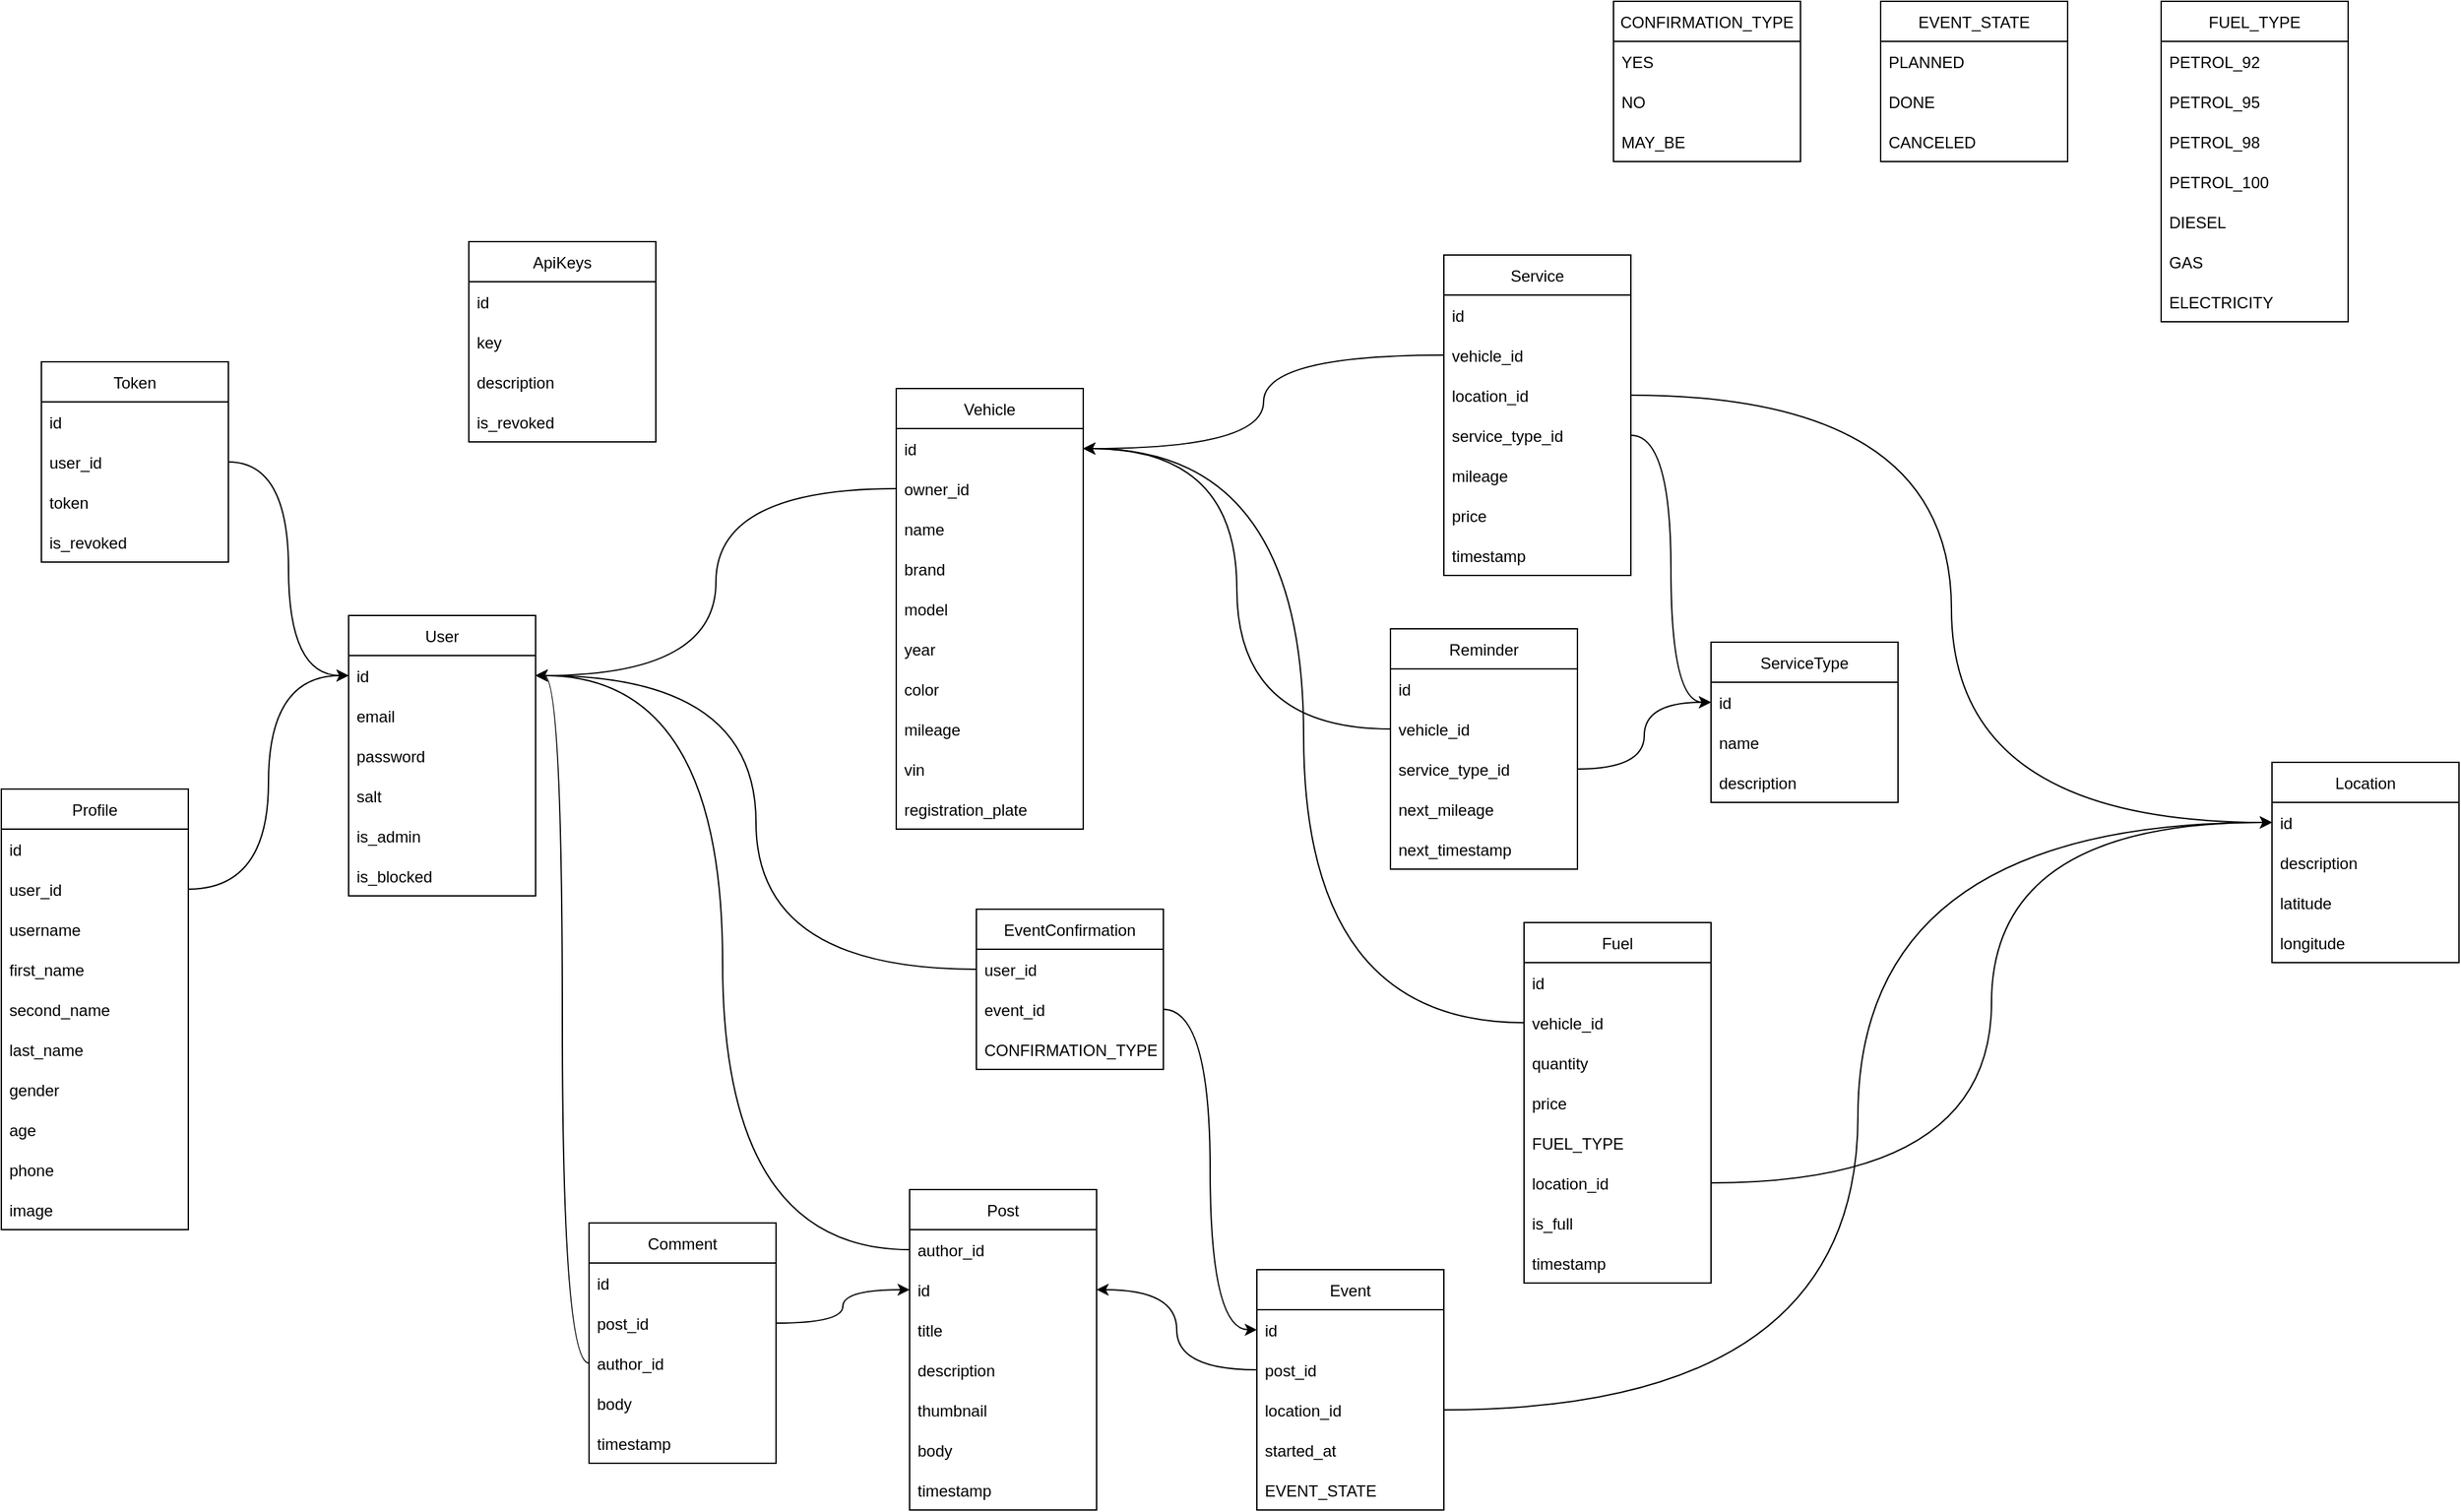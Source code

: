 <mxfile version="19.0.0" type="github" pages="2">
  <diagram id="uK7g2tgaJ2PW8TSzlvOo" name="database models">
    <mxGraphModel dx="2888" dy="1997" grid="1" gridSize="10" guides="1" tooltips="1" connect="1" arrows="1" fold="1" page="1" pageScale="1" pageWidth="827" pageHeight="1169" math="0" shadow="0">
      <root>
        <mxCell id="0" />
        <mxCell id="1" parent="0" />
        <mxCell id="NEuYlTEZo3UmeoKoH1Xz-3" value="User" style="swimlane;fontStyle=0;childLayout=stackLayout;horizontal=1;startSize=30;horizontalStack=0;resizeParent=1;resizeParentMax=0;resizeLast=0;collapsible=1;marginBottom=0;" parent="1" vertex="1">
          <mxGeometry x="-420" y="-140" width="140" height="210" as="geometry" />
        </mxCell>
        <mxCell id="NEuYlTEZo3UmeoKoH1Xz-30" value="id" style="text;strokeColor=none;fillColor=none;align=left;verticalAlign=middle;spacingLeft=4;spacingRight=4;overflow=hidden;points=[[0,0.5],[1,0.5]];portConstraint=eastwest;rotatable=0;" parent="NEuYlTEZo3UmeoKoH1Xz-3" vertex="1">
          <mxGeometry y="30" width="140" height="30" as="geometry" />
        </mxCell>
        <mxCell id="NEuYlTEZo3UmeoKoH1Xz-17" value="email" style="text;strokeColor=none;fillColor=none;align=left;verticalAlign=middle;spacingLeft=4;spacingRight=4;overflow=hidden;points=[[0,0.5],[1,0.5]];portConstraint=eastwest;rotatable=0;" parent="NEuYlTEZo3UmeoKoH1Xz-3" vertex="1">
          <mxGeometry y="60" width="140" height="30" as="geometry" />
        </mxCell>
        <mxCell id="NEuYlTEZo3UmeoKoH1Xz-128" value="password" style="text;strokeColor=none;fillColor=none;align=left;verticalAlign=middle;spacingLeft=4;spacingRight=4;overflow=hidden;points=[[0,0.5],[1,0.5]];portConstraint=eastwest;rotatable=0;" parent="NEuYlTEZo3UmeoKoH1Xz-3" vertex="1">
          <mxGeometry y="90" width="140" height="30" as="geometry" />
        </mxCell>
        <mxCell id="quZGR94nTyC4VkamT6Ci-5" value="salt" style="text;strokeColor=none;fillColor=none;align=left;verticalAlign=middle;spacingLeft=4;spacingRight=4;overflow=hidden;points=[[0,0.5],[1,0.5]];portConstraint=eastwest;rotatable=0;" parent="NEuYlTEZo3UmeoKoH1Xz-3" vertex="1">
          <mxGeometry y="120" width="140" height="30" as="geometry" />
        </mxCell>
        <mxCell id="NEuYlTEZo3UmeoKoH1Xz-83" value="is_admin" style="text;strokeColor=none;fillColor=none;align=left;verticalAlign=middle;spacingLeft=4;spacingRight=4;overflow=hidden;points=[[0,0.5],[1,0.5]];portConstraint=eastwest;rotatable=0;" parent="NEuYlTEZo3UmeoKoH1Xz-3" vertex="1">
          <mxGeometry y="150" width="140" height="30" as="geometry" />
        </mxCell>
        <mxCell id="NEuYlTEZo3UmeoKoH1Xz-84" value="is_blocked" style="text;strokeColor=none;fillColor=none;align=left;verticalAlign=middle;spacingLeft=4;spacingRight=4;overflow=hidden;points=[[0,0.5],[1,0.5]];portConstraint=eastwest;rotatable=0;" parent="NEuYlTEZo3UmeoKoH1Xz-3" vertex="1">
          <mxGeometry y="180" width="140" height="30" as="geometry" />
        </mxCell>
        <mxCell id="NEuYlTEZo3UmeoKoH1Xz-7" value="Vehicle" style="swimlane;fontStyle=0;childLayout=stackLayout;horizontal=1;startSize=30;horizontalStack=0;resizeParent=1;resizeParentMax=0;resizeLast=0;collapsible=1;marginBottom=0;" parent="1" vertex="1">
          <mxGeometry x="-10" y="-310" width="140" height="330" as="geometry" />
        </mxCell>
        <mxCell id="NEuYlTEZo3UmeoKoH1Xz-31" value="id" style="text;strokeColor=none;fillColor=none;align=left;verticalAlign=middle;spacingLeft=4;spacingRight=4;overflow=hidden;points=[[0,0.5],[1,0.5]];portConstraint=eastwest;rotatable=0;" parent="NEuYlTEZo3UmeoKoH1Xz-7" vertex="1">
          <mxGeometry y="30" width="140" height="30" as="geometry" />
        </mxCell>
        <mxCell id="NEuYlTEZo3UmeoKoH1Xz-8" value="owner_id" style="text;strokeColor=none;fillColor=none;align=left;verticalAlign=middle;spacingLeft=4;spacingRight=4;overflow=hidden;points=[[0,0.5],[1,0.5]];portConstraint=eastwest;rotatable=0;" parent="NEuYlTEZo3UmeoKoH1Xz-7" vertex="1">
          <mxGeometry y="60" width="140" height="30" as="geometry" />
        </mxCell>
        <mxCell id="quZGR94nTyC4VkamT6Ci-9" value="name" style="text;strokeColor=none;fillColor=none;align=left;verticalAlign=middle;spacingLeft=4;spacingRight=4;overflow=hidden;points=[[0,0.5],[1,0.5]];portConstraint=eastwest;rotatable=0;" parent="NEuYlTEZo3UmeoKoH1Xz-7" vertex="1">
          <mxGeometry y="90" width="140" height="30" as="geometry" />
        </mxCell>
        <mxCell id="NEuYlTEZo3UmeoKoH1Xz-9" value="brand" style="text;strokeColor=none;fillColor=none;align=left;verticalAlign=middle;spacingLeft=4;spacingRight=4;overflow=hidden;points=[[0,0.5],[1,0.5]];portConstraint=eastwest;rotatable=0;" parent="NEuYlTEZo3UmeoKoH1Xz-7" vertex="1">
          <mxGeometry y="120" width="140" height="30" as="geometry" />
        </mxCell>
        <mxCell id="NEuYlTEZo3UmeoKoH1Xz-10" value="model" style="text;strokeColor=none;fillColor=none;align=left;verticalAlign=middle;spacingLeft=4;spacingRight=4;overflow=hidden;points=[[0,0.5],[1,0.5]];portConstraint=eastwest;rotatable=0;" parent="NEuYlTEZo3UmeoKoH1Xz-7" vertex="1">
          <mxGeometry y="150" width="140" height="30" as="geometry" />
        </mxCell>
        <mxCell id="NEuYlTEZo3UmeoKoH1Xz-19" value="year" style="text;strokeColor=none;fillColor=none;align=left;verticalAlign=middle;spacingLeft=4;spacingRight=4;overflow=hidden;points=[[0,0.5],[1,0.5]];portConstraint=eastwest;rotatable=0;" parent="NEuYlTEZo3UmeoKoH1Xz-7" vertex="1">
          <mxGeometry y="180" width="140" height="30" as="geometry" />
        </mxCell>
        <mxCell id="NEuYlTEZo3UmeoKoH1Xz-20" value="color" style="text;strokeColor=none;fillColor=none;align=left;verticalAlign=middle;spacingLeft=4;spacingRight=4;overflow=hidden;points=[[0,0.5],[1,0.5]];portConstraint=eastwest;rotatable=0;" parent="NEuYlTEZo3UmeoKoH1Xz-7" vertex="1">
          <mxGeometry y="210" width="140" height="30" as="geometry" />
        </mxCell>
        <mxCell id="NEuYlTEZo3UmeoKoH1Xz-21" value="mileage" style="text;strokeColor=none;fillColor=none;align=left;verticalAlign=middle;spacingLeft=4;spacingRight=4;overflow=hidden;points=[[0,0.5],[1,0.5]];portConstraint=eastwest;rotatable=0;" parent="NEuYlTEZo3UmeoKoH1Xz-7" vertex="1">
          <mxGeometry y="240" width="140" height="30" as="geometry" />
        </mxCell>
        <mxCell id="quZGR94nTyC4VkamT6Ci-7" value="vin" style="text;strokeColor=none;fillColor=none;align=left;verticalAlign=middle;spacingLeft=4;spacingRight=4;overflow=hidden;points=[[0,0.5],[1,0.5]];portConstraint=eastwest;rotatable=0;" parent="NEuYlTEZo3UmeoKoH1Xz-7" vertex="1">
          <mxGeometry y="270" width="140" height="30" as="geometry" />
        </mxCell>
        <mxCell id="quZGR94nTyC4VkamT6Ci-8" value="registration_plate" style="text;strokeColor=none;fillColor=none;align=left;verticalAlign=middle;spacingLeft=4;spacingRight=4;overflow=hidden;points=[[0,0.5],[1,0.5]];portConstraint=eastwest;rotatable=0;" parent="NEuYlTEZo3UmeoKoH1Xz-7" vertex="1">
          <mxGeometry y="300" width="140" height="30" as="geometry" />
        </mxCell>
        <mxCell id="NEuYlTEZo3UmeoKoH1Xz-11" value="Service" style="swimlane;fontStyle=0;childLayout=stackLayout;horizontal=1;startSize=30;horizontalStack=0;resizeParent=1;resizeParentMax=0;resizeLast=0;collapsible=1;marginBottom=0;" parent="1" vertex="1">
          <mxGeometry x="400" y="-410" width="140" height="240" as="geometry" />
        </mxCell>
        <mxCell id="NEuYlTEZo3UmeoKoH1Xz-32" value="id" style="text;strokeColor=none;fillColor=none;align=left;verticalAlign=middle;spacingLeft=4;spacingRight=4;overflow=hidden;points=[[0,0.5],[1,0.5]];portConstraint=eastwest;rotatable=0;" parent="NEuYlTEZo3UmeoKoH1Xz-11" vertex="1">
          <mxGeometry y="30" width="140" height="30" as="geometry" />
        </mxCell>
        <mxCell id="NEuYlTEZo3UmeoKoH1Xz-12" value="vehicle_id" style="text;strokeColor=none;fillColor=none;align=left;verticalAlign=middle;spacingLeft=4;spacingRight=4;overflow=hidden;points=[[0,0.5],[1,0.5]];portConstraint=eastwest;rotatable=0;" parent="NEuYlTEZo3UmeoKoH1Xz-11" vertex="1">
          <mxGeometry y="60" width="140" height="30" as="geometry" />
        </mxCell>
        <mxCell id="NEuYlTEZo3UmeoKoH1Xz-42" value="location_id" style="text;strokeColor=none;fillColor=none;align=left;verticalAlign=middle;spacingLeft=4;spacingRight=4;overflow=hidden;points=[[0,0.5],[1,0.5]];portConstraint=eastwest;rotatable=0;" parent="NEuYlTEZo3UmeoKoH1Xz-11" vertex="1">
          <mxGeometry y="90" width="140" height="30" as="geometry" />
        </mxCell>
        <mxCell id="NEuYlTEZo3UmeoKoH1Xz-13" value="service_type_id" style="text;strokeColor=none;fillColor=none;align=left;verticalAlign=middle;spacingLeft=4;spacingRight=4;overflow=hidden;points=[[0,0.5],[1,0.5]];portConstraint=eastwest;rotatable=0;" parent="NEuYlTEZo3UmeoKoH1Xz-11" vertex="1">
          <mxGeometry y="120" width="140" height="30" as="geometry" />
        </mxCell>
        <mxCell id="NEuYlTEZo3UmeoKoH1Xz-23" value="mileage" style="text;strokeColor=none;fillColor=none;align=left;verticalAlign=middle;spacingLeft=4;spacingRight=4;overflow=hidden;points=[[0,0.5],[1,0.5]];portConstraint=eastwest;rotatable=0;" parent="NEuYlTEZo3UmeoKoH1Xz-11" vertex="1">
          <mxGeometry y="150" width="140" height="30" as="geometry" />
        </mxCell>
        <mxCell id="o9rR82Mv3ldl3oW1OPlg-1" value="price" style="text;strokeColor=none;fillColor=none;align=left;verticalAlign=middle;spacingLeft=4;spacingRight=4;overflow=hidden;points=[[0,0.5],[1,0.5]];portConstraint=eastwest;rotatable=0;" vertex="1" parent="NEuYlTEZo3UmeoKoH1Xz-11">
          <mxGeometry y="180" width="140" height="30" as="geometry" />
        </mxCell>
        <mxCell id="NEuYlTEZo3UmeoKoH1Xz-25" value="timestamp" style="text;strokeColor=none;fillColor=none;align=left;verticalAlign=middle;spacingLeft=4;spacingRight=4;overflow=hidden;points=[[0,0.5],[1,0.5]];portConstraint=eastwest;rotatable=0;" parent="NEuYlTEZo3UmeoKoH1Xz-11" vertex="1">
          <mxGeometry y="210" width="140" height="30" as="geometry" />
        </mxCell>
        <mxCell id="NEuYlTEZo3UmeoKoH1Xz-24" style="edgeStyle=orthogonalEdgeStyle;rounded=0;orthogonalLoop=1;jettySize=auto;html=1;exitX=0;exitY=0.5;exitDx=0;exitDy=0;entryX=1;entryY=0.5;entryDx=0;entryDy=0;curved=1;" parent="1" source="NEuYlTEZo3UmeoKoH1Xz-12" target="NEuYlTEZo3UmeoKoH1Xz-31" edge="1">
          <mxGeometry relative="1" as="geometry" />
        </mxCell>
        <mxCell id="NEuYlTEZo3UmeoKoH1Xz-26" value="Reminder" style="swimlane;fontStyle=0;childLayout=stackLayout;horizontal=1;startSize=30;horizontalStack=0;resizeParent=1;resizeParentMax=0;resizeLast=0;collapsible=1;marginBottom=0;" parent="1" vertex="1">
          <mxGeometry x="360" y="-130" width="140" height="180" as="geometry" />
        </mxCell>
        <mxCell id="NEuYlTEZo3UmeoKoH1Xz-33" value="id" style="text;strokeColor=none;fillColor=none;align=left;verticalAlign=middle;spacingLeft=4;spacingRight=4;overflow=hidden;points=[[0,0.5],[1,0.5]];portConstraint=eastwest;rotatable=0;" parent="NEuYlTEZo3UmeoKoH1Xz-26" vertex="1">
          <mxGeometry y="30" width="140" height="30" as="geometry" />
        </mxCell>
        <mxCell id="NEuYlTEZo3UmeoKoH1Xz-27" value="vehicle_id" style="text;strokeColor=none;fillColor=none;align=left;verticalAlign=middle;spacingLeft=4;spacingRight=4;overflow=hidden;points=[[0,0.5],[1,0.5]];portConstraint=eastwest;rotatable=0;" parent="NEuYlTEZo3UmeoKoH1Xz-26" vertex="1">
          <mxGeometry y="60" width="140" height="30" as="geometry" />
        </mxCell>
        <mxCell id="NEuYlTEZo3UmeoKoH1Xz-28" value="service_type_id" style="text;strokeColor=none;fillColor=none;align=left;verticalAlign=middle;spacingLeft=4;spacingRight=4;overflow=hidden;points=[[0,0.5],[1,0.5]];portConstraint=eastwest;rotatable=0;" parent="NEuYlTEZo3UmeoKoH1Xz-26" vertex="1">
          <mxGeometry y="90" width="140" height="30" as="geometry" />
        </mxCell>
        <mxCell id="NEuYlTEZo3UmeoKoH1Xz-29" value="next_mileage" style="text;strokeColor=none;fillColor=none;align=left;verticalAlign=middle;spacingLeft=4;spacingRight=4;overflow=hidden;points=[[0,0.5],[1,0.5]];portConstraint=eastwest;rotatable=0;" parent="NEuYlTEZo3UmeoKoH1Xz-26" vertex="1">
          <mxGeometry y="120" width="140" height="30" as="geometry" />
        </mxCell>
        <mxCell id="NEuYlTEZo3UmeoKoH1Xz-35" value="next_timestamp" style="text;strokeColor=none;fillColor=none;align=left;verticalAlign=middle;spacingLeft=4;spacingRight=4;overflow=hidden;points=[[0,0.5],[1,0.5]];portConstraint=eastwest;rotatable=0;" parent="NEuYlTEZo3UmeoKoH1Xz-26" vertex="1">
          <mxGeometry y="150" width="140" height="30" as="geometry" />
        </mxCell>
        <mxCell id="NEuYlTEZo3UmeoKoH1Xz-34" style="edgeStyle=orthogonalEdgeStyle;rounded=0;orthogonalLoop=1;jettySize=auto;html=1;exitX=0;exitY=0.5;exitDx=0;exitDy=0;entryX=1;entryY=0.5;entryDx=0;entryDy=0;curved=1;" parent="1" source="NEuYlTEZo3UmeoKoH1Xz-27" target="NEuYlTEZo3UmeoKoH1Xz-31" edge="1">
          <mxGeometry relative="1" as="geometry" />
        </mxCell>
        <mxCell id="NEuYlTEZo3UmeoKoH1Xz-36" value="ServiceType" style="swimlane;fontStyle=0;childLayout=stackLayout;horizontal=1;startSize=30;horizontalStack=0;resizeParent=1;resizeParentMax=0;resizeLast=0;collapsible=1;marginBottom=0;" parent="1" vertex="1">
          <mxGeometry x="600" y="-120" width="140" height="120" as="geometry" />
        </mxCell>
        <mxCell id="NEuYlTEZo3UmeoKoH1Xz-37" value="id" style="text;strokeColor=none;fillColor=none;align=left;verticalAlign=middle;spacingLeft=4;spacingRight=4;overflow=hidden;points=[[0,0.5],[1,0.5]];portConstraint=eastwest;rotatable=0;" parent="NEuYlTEZo3UmeoKoH1Xz-36" vertex="1">
          <mxGeometry y="30" width="140" height="30" as="geometry" />
        </mxCell>
        <mxCell id="NEuYlTEZo3UmeoKoH1Xz-38" value="name" style="text;strokeColor=none;fillColor=none;align=left;verticalAlign=middle;spacingLeft=4;spacingRight=4;overflow=hidden;points=[[0,0.5],[1,0.5]];portConstraint=eastwest;rotatable=0;" parent="NEuYlTEZo3UmeoKoH1Xz-36" vertex="1">
          <mxGeometry y="60" width="140" height="30" as="geometry" />
        </mxCell>
        <mxCell id="NEuYlTEZo3UmeoKoH1Xz-39" value="description" style="text;strokeColor=none;fillColor=none;align=left;verticalAlign=middle;spacingLeft=4;spacingRight=4;overflow=hidden;points=[[0,0.5],[1,0.5]];portConstraint=eastwest;rotatable=0;" parent="NEuYlTEZo3UmeoKoH1Xz-36" vertex="1">
          <mxGeometry y="90" width="140" height="30" as="geometry" />
        </mxCell>
        <mxCell id="NEuYlTEZo3UmeoKoH1Xz-40" style="edgeStyle=orthogonalEdgeStyle;rounded=0;orthogonalLoop=1;jettySize=auto;html=1;exitX=1;exitY=0.5;exitDx=0;exitDy=0;entryX=0;entryY=0.5;entryDx=0;entryDy=0;curved=1;" parent="1" source="NEuYlTEZo3UmeoKoH1Xz-13" target="NEuYlTEZo3UmeoKoH1Xz-37" edge="1">
          <mxGeometry relative="1" as="geometry" />
        </mxCell>
        <mxCell id="NEuYlTEZo3UmeoKoH1Xz-41" style="edgeStyle=orthogonalEdgeStyle;rounded=0;orthogonalLoop=1;jettySize=auto;html=1;exitX=1;exitY=0.5;exitDx=0;exitDy=0;entryX=0;entryY=0.5;entryDx=0;entryDy=0;curved=1;" parent="1" source="NEuYlTEZo3UmeoKoH1Xz-28" target="NEuYlTEZo3UmeoKoH1Xz-37" edge="1">
          <mxGeometry relative="1" as="geometry" />
        </mxCell>
        <mxCell id="NEuYlTEZo3UmeoKoH1Xz-43" value="Location" style="swimlane;fontStyle=0;childLayout=stackLayout;horizontal=1;startSize=30;horizontalStack=0;resizeParent=1;resizeParentMax=0;resizeLast=0;collapsible=1;marginBottom=0;" parent="1" vertex="1">
          <mxGeometry x="1020" y="-30" width="140" height="150" as="geometry" />
        </mxCell>
        <mxCell id="NEuYlTEZo3UmeoKoH1Xz-44" value="id" style="text;strokeColor=none;fillColor=none;align=left;verticalAlign=middle;spacingLeft=4;spacingRight=4;overflow=hidden;points=[[0,0.5],[1,0.5]];portConstraint=eastwest;rotatable=0;" parent="NEuYlTEZo3UmeoKoH1Xz-43" vertex="1">
          <mxGeometry y="30" width="140" height="30" as="geometry" />
        </mxCell>
        <mxCell id="NEuYlTEZo3UmeoKoH1Xz-46" value="description" style="text;strokeColor=none;fillColor=none;align=left;verticalAlign=middle;spacingLeft=4;spacingRight=4;overflow=hidden;points=[[0,0.5],[1,0.5]];portConstraint=eastwest;rotatable=0;" parent="NEuYlTEZo3UmeoKoH1Xz-43" vertex="1">
          <mxGeometry y="60" width="140" height="30" as="geometry" />
        </mxCell>
        <mxCell id="NEuYlTEZo3UmeoKoH1Xz-48" value="latitude" style="text;strokeColor=none;fillColor=none;align=left;verticalAlign=middle;spacingLeft=4;spacingRight=4;overflow=hidden;points=[[0,0.5],[1,0.5]];portConstraint=eastwest;rotatable=0;" parent="NEuYlTEZo3UmeoKoH1Xz-43" vertex="1">
          <mxGeometry y="90" width="140" height="30" as="geometry" />
        </mxCell>
        <mxCell id="NEuYlTEZo3UmeoKoH1Xz-49" value="longitude" style="text;strokeColor=none;fillColor=none;align=left;verticalAlign=middle;spacingLeft=4;spacingRight=4;overflow=hidden;points=[[0,0.5],[1,0.5]];portConstraint=eastwest;rotatable=0;" parent="NEuYlTEZo3UmeoKoH1Xz-43" vertex="1">
          <mxGeometry y="120" width="140" height="30" as="geometry" />
        </mxCell>
        <mxCell id="NEuYlTEZo3UmeoKoH1Xz-59" value="Event" style="swimlane;fontStyle=0;childLayout=stackLayout;horizontal=1;startSize=30;horizontalStack=0;resizeParent=1;resizeParentMax=0;resizeLast=0;collapsible=1;marginBottom=0;" parent="1" vertex="1">
          <mxGeometry x="260" y="350" width="140" height="180" as="geometry" />
        </mxCell>
        <mxCell id="NEuYlTEZo3UmeoKoH1Xz-60" value="id" style="text;strokeColor=none;fillColor=none;align=left;verticalAlign=middle;spacingLeft=4;spacingRight=4;overflow=hidden;points=[[0,0.5],[1,0.5]];portConstraint=eastwest;rotatable=0;" parent="NEuYlTEZo3UmeoKoH1Xz-59" vertex="1">
          <mxGeometry y="30" width="140" height="30" as="geometry" />
        </mxCell>
        <mxCell id="quZGR94nTyC4VkamT6Ci-2" value="post_id" style="text;strokeColor=none;fillColor=none;align=left;verticalAlign=middle;spacingLeft=4;spacingRight=4;overflow=hidden;points=[[0,0.5],[1,0.5]];portConstraint=eastwest;rotatable=0;" parent="NEuYlTEZo3UmeoKoH1Xz-59" vertex="1">
          <mxGeometry y="60" width="140" height="30" as="geometry" />
        </mxCell>
        <mxCell id="NEuYlTEZo3UmeoKoH1Xz-86" value="location_id" style="text;strokeColor=none;fillColor=none;align=left;verticalAlign=middle;spacingLeft=4;spacingRight=4;overflow=hidden;points=[[0,0.5],[1,0.5]];portConstraint=eastwest;rotatable=0;" parent="NEuYlTEZo3UmeoKoH1Xz-59" vertex="1">
          <mxGeometry y="90" width="140" height="30" as="geometry" />
        </mxCell>
        <mxCell id="quZGR94nTyC4VkamT6Ci-6" value="started_at" style="text;strokeColor=none;fillColor=none;align=left;verticalAlign=middle;spacingLeft=4;spacingRight=4;overflow=hidden;points=[[0,0.5],[1,0.5]];portConstraint=eastwest;rotatable=0;" parent="NEuYlTEZo3UmeoKoH1Xz-59" vertex="1">
          <mxGeometry y="120" width="140" height="30" as="geometry" />
        </mxCell>
        <mxCell id="NEuYlTEZo3UmeoKoH1Xz-98" value="EVENT_STATE" style="text;strokeColor=none;fillColor=none;align=left;verticalAlign=middle;spacingLeft=4;spacingRight=4;overflow=hidden;points=[[0,0.5],[1,0.5]];portConstraint=eastwest;rotatable=0;" parent="NEuYlTEZo3UmeoKoH1Xz-59" vertex="1">
          <mxGeometry y="150" width="140" height="30" as="geometry" />
        </mxCell>
        <mxCell id="NEuYlTEZo3UmeoKoH1Xz-70" value="Comment" style="swimlane;fontStyle=0;childLayout=stackLayout;horizontal=1;startSize=30;horizontalStack=0;resizeParent=1;resizeParentMax=0;resizeLast=0;collapsible=1;marginBottom=0;" parent="1" vertex="1">
          <mxGeometry x="-240" y="315" width="140" height="180" as="geometry" />
        </mxCell>
        <mxCell id="NEuYlTEZo3UmeoKoH1Xz-71" value="id" style="text;strokeColor=none;fillColor=none;align=left;verticalAlign=middle;spacingLeft=4;spacingRight=4;overflow=hidden;points=[[0,0.5],[1,0.5]];portConstraint=eastwest;rotatable=0;" parent="NEuYlTEZo3UmeoKoH1Xz-70" vertex="1">
          <mxGeometry y="30" width="140" height="30" as="geometry" />
        </mxCell>
        <mxCell id="NEuYlTEZo3UmeoKoH1Xz-73" value="post_id" style="text;strokeColor=none;fillColor=none;align=left;verticalAlign=middle;spacingLeft=4;spacingRight=4;overflow=hidden;points=[[0,0.5],[1,0.5]];portConstraint=eastwest;rotatable=0;" parent="NEuYlTEZo3UmeoKoH1Xz-70" vertex="1">
          <mxGeometry y="60" width="140" height="30" as="geometry" />
        </mxCell>
        <mxCell id="NEuYlTEZo3UmeoKoH1Xz-72" value="author_id" style="text;strokeColor=none;fillColor=none;align=left;verticalAlign=middle;spacingLeft=4;spacingRight=4;overflow=hidden;points=[[0,0.5],[1,0.5]];portConstraint=eastwest;rotatable=0;" parent="NEuYlTEZo3UmeoKoH1Xz-70" vertex="1">
          <mxGeometry y="90" width="140" height="30" as="geometry" />
        </mxCell>
        <mxCell id="NEuYlTEZo3UmeoKoH1Xz-74" value="body" style="text;strokeColor=none;fillColor=none;align=left;verticalAlign=middle;spacingLeft=4;spacingRight=4;overflow=hidden;points=[[0,0.5],[1,0.5]];portConstraint=eastwest;rotatable=0;" parent="NEuYlTEZo3UmeoKoH1Xz-70" vertex="1">
          <mxGeometry y="120" width="140" height="30" as="geometry" />
        </mxCell>
        <mxCell id="NEuYlTEZo3UmeoKoH1Xz-75" value="timestamp" style="text;strokeColor=none;fillColor=none;align=left;verticalAlign=middle;spacingLeft=4;spacingRight=4;overflow=hidden;points=[[0,0.5],[1,0.5]];portConstraint=eastwest;rotatable=0;" parent="NEuYlTEZo3UmeoKoH1Xz-70" vertex="1">
          <mxGeometry y="150" width="140" height="30" as="geometry" />
        </mxCell>
        <mxCell id="NEuYlTEZo3UmeoKoH1Xz-51" value="Post" style="swimlane;fontStyle=0;childLayout=stackLayout;horizontal=1;startSize=30;horizontalStack=0;resizeParent=1;resizeParentMax=0;resizeLast=0;collapsible=1;marginBottom=0;" parent="1" vertex="1">
          <mxGeometry y="290" width="140" height="240" as="geometry" />
        </mxCell>
        <mxCell id="NEuYlTEZo3UmeoKoH1Xz-53" value="author_id" style="text;strokeColor=none;fillColor=none;align=left;verticalAlign=middle;spacingLeft=4;spacingRight=4;overflow=hidden;points=[[0,0.5],[1,0.5]];portConstraint=eastwest;rotatable=0;" parent="NEuYlTEZo3UmeoKoH1Xz-51" vertex="1">
          <mxGeometry y="30" width="140" height="30" as="geometry" />
        </mxCell>
        <mxCell id="NEuYlTEZo3UmeoKoH1Xz-52" value="id" style="text;strokeColor=none;fillColor=none;align=left;verticalAlign=middle;spacingLeft=4;spacingRight=4;overflow=hidden;points=[[0,0.5],[1,0.5]];portConstraint=eastwest;rotatable=0;" parent="NEuYlTEZo3UmeoKoH1Xz-51" vertex="1">
          <mxGeometry y="60" width="140" height="30" as="geometry" />
        </mxCell>
        <mxCell id="NEuYlTEZo3UmeoKoH1Xz-54" value="title" style="text;strokeColor=none;fillColor=none;align=left;verticalAlign=middle;spacingLeft=4;spacingRight=4;overflow=hidden;points=[[0,0.5],[1,0.5]];portConstraint=eastwest;rotatable=0;" parent="NEuYlTEZo3UmeoKoH1Xz-51" vertex="1">
          <mxGeometry y="90" width="140" height="30" as="geometry" />
        </mxCell>
        <mxCell id="NEuYlTEZo3UmeoKoH1Xz-55" value="description" style="text;strokeColor=none;fillColor=none;align=left;verticalAlign=middle;spacingLeft=4;spacingRight=4;overflow=hidden;points=[[0,0.5],[1,0.5]];portConstraint=eastwest;rotatable=0;" parent="NEuYlTEZo3UmeoKoH1Xz-51" vertex="1">
          <mxGeometry y="120" width="140" height="30" as="geometry" />
        </mxCell>
        <mxCell id="NEuYlTEZo3UmeoKoH1Xz-56" value="thumbnail" style="text;strokeColor=none;fillColor=none;align=left;verticalAlign=middle;spacingLeft=4;spacingRight=4;overflow=hidden;points=[[0,0.5],[1,0.5]];portConstraint=eastwest;rotatable=0;" parent="NEuYlTEZo3UmeoKoH1Xz-51" vertex="1">
          <mxGeometry y="150" width="140" height="30" as="geometry" />
        </mxCell>
        <mxCell id="NEuYlTEZo3UmeoKoH1Xz-66" value="body" style="text;strokeColor=none;fillColor=none;align=left;verticalAlign=middle;spacingLeft=4;spacingRight=4;overflow=hidden;points=[[0,0.5],[1,0.5]];portConstraint=eastwest;rotatable=0;" parent="NEuYlTEZo3UmeoKoH1Xz-51" vertex="1">
          <mxGeometry y="180" width="140" height="30" as="geometry" />
        </mxCell>
        <mxCell id="NEuYlTEZo3UmeoKoH1Xz-57" value="timestamp" style="text;strokeColor=none;fillColor=none;align=left;verticalAlign=middle;spacingLeft=4;spacingRight=4;overflow=hidden;points=[[0,0.5],[1,0.5]];portConstraint=eastwest;rotatable=0;" parent="NEuYlTEZo3UmeoKoH1Xz-51" vertex="1">
          <mxGeometry y="210" width="140" height="30" as="geometry" />
        </mxCell>
        <mxCell id="NEuYlTEZo3UmeoKoH1Xz-80" style="edgeStyle=orthogonalEdgeStyle;rounded=0;orthogonalLoop=1;jettySize=auto;html=1;exitX=0;exitY=0.5;exitDx=0;exitDy=0;entryX=1;entryY=0.5;entryDx=0;entryDy=0;curved=1;" parent="1" source="NEuYlTEZo3UmeoKoH1Xz-72" target="NEuYlTEZo3UmeoKoH1Xz-30" edge="1">
          <mxGeometry relative="1" as="geometry" />
        </mxCell>
        <mxCell id="NEuYlTEZo3UmeoKoH1Xz-82" style="edgeStyle=orthogonalEdgeStyle;rounded=0;orthogonalLoop=1;jettySize=auto;html=1;curved=1;" parent="1" source="NEuYlTEZo3UmeoKoH1Xz-73" target="NEuYlTEZo3UmeoKoH1Xz-52" edge="1">
          <mxGeometry relative="1" as="geometry" />
        </mxCell>
        <mxCell id="NEuYlTEZo3UmeoKoH1Xz-88" style="edgeStyle=orthogonalEdgeStyle;rounded=0;orthogonalLoop=1;jettySize=auto;html=1;curved=1;" parent="1" source="NEuYlTEZo3UmeoKoH1Xz-86" target="NEuYlTEZo3UmeoKoH1Xz-44" edge="1">
          <mxGeometry relative="1" as="geometry" />
        </mxCell>
        <mxCell id="NEuYlTEZo3UmeoKoH1Xz-89" style="edgeStyle=orthogonalEdgeStyle;rounded=0;orthogonalLoop=1;jettySize=auto;html=1;exitX=1;exitY=0.5;exitDx=0;exitDy=0;curved=1;" parent="1" source="NEuYlTEZo3UmeoKoH1Xz-42" target="NEuYlTEZo3UmeoKoH1Xz-44" edge="1">
          <mxGeometry relative="1" as="geometry" />
        </mxCell>
        <mxCell id="NEuYlTEZo3UmeoKoH1Xz-91" value="EventConfirmation" style="swimlane;fontStyle=0;childLayout=stackLayout;horizontal=1;startSize=30;horizontalStack=0;resizeParent=1;resizeParentMax=0;resizeLast=0;collapsible=1;marginBottom=0;" parent="1" vertex="1">
          <mxGeometry x="50" y="80" width="140" height="120" as="geometry" />
        </mxCell>
        <mxCell id="NEuYlTEZo3UmeoKoH1Xz-93" value="user_id" style="text;strokeColor=none;fillColor=none;align=left;verticalAlign=middle;spacingLeft=4;spacingRight=4;overflow=hidden;points=[[0,0.5],[1,0.5]];portConstraint=eastwest;rotatable=0;" parent="NEuYlTEZo3UmeoKoH1Xz-91" vertex="1">
          <mxGeometry y="30" width="140" height="30" as="geometry" />
        </mxCell>
        <mxCell id="NEuYlTEZo3UmeoKoH1Xz-92" value="event_id" style="text;strokeColor=none;fillColor=none;align=left;verticalAlign=middle;spacingLeft=4;spacingRight=4;overflow=hidden;points=[[0,0.5],[1,0.5]];portConstraint=eastwest;rotatable=0;" parent="NEuYlTEZo3UmeoKoH1Xz-91" vertex="1">
          <mxGeometry y="60" width="140" height="30" as="geometry" />
        </mxCell>
        <mxCell id="NEuYlTEZo3UmeoKoH1Xz-94" value="CONFIRMATION_TYPE" style="text;strokeColor=none;fillColor=none;align=left;verticalAlign=middle;spacingLeft=4;spacingRight=4;overflow=hidden;points=[[0,0.5],[1,0.5]];portConstraint=eastwest;rotatable=0;" parent="NEuYlTEZo3UmeoKoH1Xz-91" vertex="1">
          <mxGeometry y="90" width="140" height="30" as="geometry" />
        </mxCell>
        <mxCell id="NEuYlTEZo3UmeoKoH1Xz-97" style="edgeStyle=orthogonalEdgeStyle;rounded=0;orthogonalLoop=1;jettySize=auto;html=1;curved=1;" parent="1" source="NEuYlTEZo3UmeoKoH1Xz-93" target="NEuYlTEZo3UmeoKoH1Xz-30" edge="1">
          <mxGeometry relative="1" as="geometry" />
        </mxCell>
        <mxCell id="NEuYlTEZo3UmeoKoH1Xz-99" value="CONFIRMATION_TYPE" style="swimlane;fontStyle=0;childLayout=stackLayout;horizontal=1;startSize=30;horizontalStack=0;resizeParent=1;resizeParentMax=0;resizeLast=0;collapsible=1;marginBottom=0;" parent="1" vertex="1">
          <mxGeometry x="527" y="-600" width="140" height="120" as="geometry" />
        </mxCell>
        <mxCell id="NEuYlTEZo3UmeoKoH1Xz-100" value="YES" style="text;strokeColor=none;fillColor=none;align=left;verticalAlign=middle;spacingLeft=4;spacingRight=4;overflow=hidden;points=[[0,0.5],[1,0.5]];portConstraint=eastwest;rotatable=0;" parent="NEuYlTEZo3UmeoKoH1Xz-99" vertex="1">
          <mxGeometry y="30" width="140" height="30" as="geometry" />
        </mxCell>
        <mxCell id="NEuYlTEZo3UmeoKoH1Xz-101" value="NO" style="text;strokeColor=none;fillColor=none;align=left;verticalAlign=middle;spacingLeft=4;spacingRight=4;overflow=hidden;points=[[0,0.5],[1,0.5]];portConstraint=eastwest;rotatable=0;" parent="NEuYlTEZo3UmeoKoH1Xz-99" vertex="1">
          <mxGeometry y="60" width="140" height="30" as="geometry" />
        </mxCell>
        <mxCell id="NEuYlTEZo3UmeoKoH1Xz-102" value="MAY_BE" style="text;strokeColor=none;fillColor=none;align=left;verticalAlign=middle;spacingLeft=4;spacingRight=4;overflow=hidden;points=[[0,0.5],[1,0.5]];portConstraint=eastwest;rotatable=0;" parent="NEuYlTEZo3UmeoKoH1Xz-99" vertex="1">
          <mxGeometry y="90" width="140" height="30" as="geometry" />
        </mxCell>
        <mxCell id="NEuYlTEZo3UmeoKoH1Xz-103" value="EVENT_STATE" style="swimlane;fontStyle=0;childLayout=stackLayout;horizontal=1;startSize=30;horizontalStack=0;resizeParent=1;resizeParentMax=0;resizeLast=0;collapsible=1;marginBottom=0;" parent="1" vertex="1">
          <mxGeometry x="727" y="-600" width="140" height="120" as="geometry" />
        </mxCell>
        <mxCell id="NEuYlTEZo3UmeoKoH1Xz-104" value="PLANNED" style="text;strokeColor=none;fillColor=none;align=left;verticalAlign=middle;spacingLeft=4;spacingRight=4;overflow=hidden;points=[[0,0.5],[1,0.5]];portConstraint=eastwest;rotatable=0;" parent="NEuYlTEZo3UmeoKoH1Xz-103" vertex="1">
          <mxGeometry y="30" width="140" height="30" as="geometry" />
        </mxCell>
        <mxCell id="NEuYlTEZo3UmeoKoH1Xz-105" value="DONE" style="text;strokeColor=none;fillColor=none;align=left;verticalAlign=middle;spacingLeft=4;spacingRight=4;overflow=hidden;points=[[0,0.5],[1,0.5]];portConstraint=eastwest;rotatable=0;" parent="NEuYlTEZo3UmeoKoH1Xz-103" vertex="1">
          <mxGeometry y="60" width="140" height="30" as="geometry" />
        </mxCell>
        <mxCell id="NEuYlTEZo3UmeoKoH1Xz-106" value="CANCELED" style="text;strokeColor=none;fillColor=none;align=left;verticalAlign=middle;spacingLeft=4;spacingRight=4;overflow=hidden;points=[[0,0.5],[1,0.5]];portConstraint=eastwest;rotatable=0;" parent="NEuYlTEZo3UmeoKoH1Xz-103" vertex="1">
          <mxGeometry y="90" width="140" height="30" as="geometry" />
        </mxCell>
        <mxCell id="NEuYlTEZo3UmeoKoH1Xz-107" value="Fuel" style="swimlane;fontStyle=0;childLayout=stackLayout;horizontal=1;startSize=30;horizontalStack=0;resizeParent=1;resizeParentMax=0;resizeLast=0;collapsible=1;marginBottom=0;" parent="1" vertex="1">
          <mxGeometry x="460" y="90" width="140" height="270" as="geometry" />
        </mxCell>
        <mxCell id="NEuYlTEZo3UmeoKoH1Xz-108" value="id" style="text;strokeColor=none;fillColor=none;align=left;verticalAlign=middle;spacingLeft=4;spacingRight=4;overflow=hidden;points=[[0,0.5],[1,0.5]];portConstraint=eastwest;rotatable=0;" parent="NEuYlTEZo3UmeoKoH1Xz-107" vertex="1">
          <mxGeometry y="30" width="140" height="30" as="geometry" />
        </mxCell>
        <mxCell id="NEuYlTEZo3UmeoKoH1Xz-109" value="vehicle_id" style="text;strokeColor=none;fillColor=none;align=left;verticalAlign=middle;spacingLeft=4;spacingRight=4;overflow=hidden;points=[[0,0.5],[1,0.5]];portConstraint=eastwest;rotatable=0;" parent="NEuYlTEZo3UmeoKoH1Xz-107" vertex="1">
          <mxGeometry y="60" width="140" height="30" as="geometry" />
        </mxCell>
        <mxCell id="NEuYlTEZo3UmeoKoH1Xz-110" value="quantity" style="text;strokeColor=none;fillColor=none;align=left;verticalAlign=middle;spacingLeft=4;spacingRight=4;overflow=hidden;points=[[0,0.5],[1,0.5]];portConstraint=eastwest;rotatable=0;" parent="NEuYlTEZo3UmeoKoH1Xz-107" vertex="1">
          <mxGeometry y="90" width="140" height="30" as="geometry" />
        </mxCell>
        <mxCell id="NEuYlTEZo3UmeoKoH1Xz-111" value="price" style="text;strokeColor=none;fillColor=none;align=left;verticalAlign=middle;spacingLeft=4;spacingRight=4;overflow=hidden;points=[[0,0.5],[1,0.5]];portConstraint=eastwest;rotatable=0;" parent="NEuYlTEZo3UmeoKoH1Xz-107" vertex="1">
          <mxGeometry y="120" width="140" height="30" as="geometry" />
        </mxCell>
        <mxCell id="NEuYlTEZo3UmeoKoH1Xz-117" value="FUEL_TYPE" style="text;strokeColor=none;fillColor=none;align=left;verticalAlign=middle;spacingLeft=4;spacingRight=4;overflow=hidden;points=[[0,0.5],[1,0.5]];portConstraint=eastwest;rotatable=0;" parent="NEuYlTEZo3UmeoKoH1Xz-107" vertex="1">
          <mxGeometry y="150" width="140" height="30" as="geometry" />
        </mxCell>
        <mxCell id="NEuYlTEZo3UmeoKoH1Xz-113" value="location_id" style="text;strokeColor=none;fillColor=none;align=left;verticalAlign=middle;spacingLeft=4;spacingRight=4;overflow=hidden;points=[[0,0.5],[1,0.5]];portConstraint=eastwest;rotatable=0;" parent="NEuYlTEZo3UmeoKoH1Xz-107" vertex="1">
          <mxGeometry y="180" width="140" height="30" as="geometry" />
        </mxCell>
        <mxCell id="CxRkZd9IwVkP0gDMuQTa-1" value="is_full" style="text;strokeColor=none;fillColor=none;align=left;verticalAlign=middle;spacingLeft=4;spacingRight=4;overflow=hidden;points=[[0,0.5],[1,0.5]];portConstraint=eastwest;rotatable=0;" parent="NEuYlTEZo3UmeoKoH1Xz-107" vertex="1">
          <mxGeometry y="210" width="140" height="30" as="geometry" />
        </mxCell>
        <mxCell id="NEuYlTEZo3UmeoKoH1Xz-112" value="timestamp" style="text;strokeColor=none;fillColor=none;align=left;verticalAlign=middle;spacingLeft=4;spacingRight=4;overflow=hidden;points=[[0,0.5],[1,0.5]];portConstraint=eastwest;rotatable=0;" parent="NEuYlTEZo3UmeoKoH1Xz-107" vertex="1">
          <mxGeometry y="240" width="140" height="30" as="geometry" />
        </mxCell>
        <mxCell id="NEuYlTEZo3UmeoKoH1Xz-114" style="edgeStyle=orthogonalEdgeStyle;rounded=0;orthogonalLoop=1;jettySize=auto;html=1;curved=1;" parent="1" source="NEuYlTEZo3UmeoKoH1Xz-113" target="NEuYlTEZo3UmeoKoH1Xz-44" edge="1">
          <mxGeometry relative="1" as="geometry" />
        </mxCell>
        <mxCell id="NEuYlTEZo3UmeoKoH1Xz-115" style="edgeStyle=orthogonalEdgeStyle;rounded=0;orthogonalLoop=1;jettySize=auto;html=1;curved=1;" parent="1" source="NEuYlTEZo3UmeoKoH1Xz-109" target="NEuYlTEZo3UmeoKoH1Xz-31" edge="1">
          <mxGeometry relative="1" as="geometry" />
        </mxCell>
        <mxCell id="NEuYlTEZo3UmeoKoH1Xz-116" style="edgeStyle=orthogonalEdgeStyle;rounded=0;orthogonalLoop=1;jettySize=auto;html=1;entryX=1;entryY=0.5;entryDx=0;entryDy=0;curved=1;" parent="1" source="NEuYlTEZo3UmeoKoH1Xz-53" target="NEuYlTEZo3UmeoKoH1Xz-30" edge="1">
          <mxGeometry relative="1" as="geometry" />
        </mxCell>
        <mxCell id="NEuYlTEZo3UmeoKoH1Xz-118" value="FUEL_TYPE" style="swimlane;fontStyle=0;childLayout=stackLayout;horizontal=1;startSize=30;horizontalStack=0;resizeParent=1;resizeParentMax=0;resizeLast=0;collapsible=1;marginBottom=0;" parent="1" vertex="1">
          <mxGeometry x="937" y="-600" width="140" height="240" as="geometry" />
        </mxCell>
        <mxCell id="NEuYlTEZo3UmeoKoH1Xz-119" value="PETROL_92" style="text;strokeColor=none;fillColor=none;align=left;verticalAlign=middle;spacingLeft=4;spacingRight=4;overflow=hidden;points=[[0,0.5],[1,0.5]];portConstraint=eastwest;rotatable=0;" parent="NEuYlTEZo3UmeoKoH1Xz-118" vertex="1">
          <mxGeometry y="30" width="140" height="30" as="geometry" />
        </mxCell>
        <mxCell id="NEuYlTEZo3UmeoKoH1Xz-120" value="PETROL_95" style="text;strokeColor=none;fillColor=none;align=left;verticalAlign=middle;spacingLeft=4;spacingRight=4;overflow=hidden;points=[[0,0.5],[1,0.5]];portConstraint=eastwest;rotatable=0;" parent="NEuYlTEZo3UmeoKoH1Xz-118" vertex="1">
          <mxGeometry y="60" width="140" height="30" as="geometry" />
        </mxCell>
        <mxCell id="NEuYlTEZo3UmeoKoH1Xz-121" value="PETROL_98" style="text;strokeColor=none;fillColor=none;align=left;verticalAlign=middle;spacingLeft=4;spacingRight=4;overflow=hidden;points=[[0,0.5],[1,0.5]];portConstraint=eastwest;rotatable=0;" parent="NEuYlTEZo3UmeoKoH1Xz-118" vertex="1">
          <mxGeometry y="90" width="140" height="30" as="geometry" />
        </mxCell>
        <mxCell id="NEuYlTEZo3UmeoKoH1Xz-122" value="PETROL_100" style="text;strokeColor=none;fillColor=none;align=left;verticalAlign=middle;spacingLeft=4;spacingRight=4;overflow=hidden;points=[[0,0.5],[1,0.5]];portConstraint=eastwest;rotatable=0;" parent="NEuYlTEZo3UmeoKoH1Xz-118" vertex="1">
          <mxGeometry y="120" width="140" height="30" as="geometry" />
        </mxCell>
        <mxCell id="NEuYlTEZo3UmeoKoH1Xz-123" value="DIESEL" style="text;strokeColor=none;fillColor=none;align=left;verticalAlign=middle;spacingLeft=4;spacingRight=4;overflow=hidden;points=[[0,0.5],[1,0.5]];portConstraint=eastwest;rotatable=0;" parent="NEuYlTEZo3UmeoKoH1Xz-118" vertex="1">
          <mxGeometry y="150" width="140" height="30" as="geometry" />
        </mxCell>
        <mxCell id="NEuYlTEZo3UmeoKoH1Xz-124" value="GAS" style="text;strokeColor=none;fillColor=none;align=left;verticalAlign=middle;spacingLeft=4;spacingRight=4;overflow=hidden;points=[[0,0.5],[1,0.5]];portConstraint=eastwest;rotatable=0;" parent="NEuYlTEZo3UmeoKoH1Xz-118" vertex="1">
          <mxGeometry y="180" width="140" height="30" as="geometry" />
        </mxCell>
        <mxCell id="NEuYlTEZo3UmeoKoH1Xz-126" value="ELECTRICITY" style="text;strokeColor=none;fillColor=none;align=left;verticalAlign=middle;spacingLeft=4;spacingRight=4;overflow=hidden;points=[[0,0.5],[1,0.5]];portConstraint=eastwest;rotatable=0;" parent="NEuYlTEZo3UmeoKoH1Xz-118" vertex="1">
          <mxGeometry y="210" width="140" height="30" as="geometry" />
        </mxCell>
        <mxCell id="NEuYlTEZo3UmeoKoH1Xz-129" value="Token" style="swimlane;fontStyle=0;childLayout=stackLayout;horizontal=1;startSize=30;horizontalStack=0;resizeParent=1;resizeParentMax=0;resizeLast=0;collapsible=1;marginBottom=0;" parent="1" vertex="1">
          <mxGeometry x="-650" y="-330" width="140" height="150" as="geometry" />
        </mxCell>
        <mxCell id="NEuYlTEZo3UmeoKoH1Xz-130" value="id" style="text;strokeColor=none;fillColor=none;align=left;verticalAlign=middle;spacingLeft=4;spacingRight=4;overflow=hidden;points=[[0,0.5],[1,0.5]];portConstraint=eastwest;rotatable=0;" parent="NEuYlTEZo3UmeoKoH1Xz-129" vertex="1">
          <mxGeometry y="30" width="140" height="30" as="geometry" />
        </mxCell>
        <mxCell id="NEuYlTEZo3UmeoKoH1Xz-131" value="user_id" style="text;strokeColor=none;fillColor=none;align=left;verticalAlign=middle;spacingLeft=4;spacingRight=4;overflow=hidden;points=[[0,0.5],[1,0.5]];portConstraint=eastwest;rotatable=0;" parent="NEuYlTEZo3UmeoKoH1Xz-129" vertex="1">
          <mxGeometry y="60" width="140" height="30" as="geometry" />
        </mxCell>
        <mxCell id="NEuYlTEZo3UmeoKoH1Xz-132" value="token" style="text;strokeColor=none;fillColor=none;align=left;verticalAlign=middle;spacingLeft=4;spacingRight=4;overflow=hidden;points=[[0,0.5],[1,0.5]];portConstraint=eastwest;rotatable=0;" parent="NEuYlTEZo3UmeoKoH1Xz-129" vertex="1">
          <mxGeometry y="90" width="140" height="30" as="geometry" />
        </mxCell>
        <mxCell id="NEuYlTEZo3UmeoKoH1Xz-133" value="is_revoked" style="text;strokeColor=none;fillColor=none;align=left;verticalAlign=middle;spacingLeft=4;spacingRight=4;overflow=hidden;points=[[0,0.5],[1,0.5]];portConstraint=eastwest;rotatable=0;" parent="NEuYlTEZo3UmeoKoH1Xz-129" vertex="1">
          <mxGeometry y="120" width="140" height="30" as="geometry" />
        </mxCell>
        <mxCell id="NEuYlTEZo3UmeoKoH1Xz-134" style="edgeStyle=orthogonalEdgeStyle;rounded=0;orthogonalLoop=1;jettySize=auto;html=1;curved=1;" parent="1" source="NEuYlTEZo3UmeoKoH1Xz-131" target="NEuYlTEZo3UmeoKoH1Xz-30" edge="1">
          <mxGeometry relative="1" as="geometry" />
        </mxCell>
        <mxCell id="quZGR94nTyC4VkamT6Ci-1" style="edgeStyle=orthogonalEdgeStyle;rounded=0;orthogonalLoop=1;jettySize=auto;html=1;exitX=0;exitY=0.5;exitDx=0;exitDy=0;curved=1;" parent="1" source="NEuYlTEZo3UmeoKoH1Xz-8" target="NEuYlTEZo3UmeoKoH1Xz-30" edge="1">
          <mxGeometry relative="1" as="geometry" />
        </mxCell>
        <mxCell id="quZGR94nTyC4VkamT6Ci-3" style="edgeStyle=orthogonalEdgeStyle;rounded=0;orthogonalLoop=1;jettySize=auto;html=1;exitX=0;exitY=0.5;exitDx=0;exitDy=0;curved=1;" parent="1" source="quZGR94nTyC4VkamT6Ci-2" target="NEuYlTEZo3UmeoKoH1Xz-52" edge="1">
          <mxGeometry relative="1" as="geometry" />
        </mxCell>
        <mxCell id="quZGR94nTyC4VkamT6Ci-4" style="edgeStyle=orthogonalEdgeStyle;rounded=0;orthogonalLoop=1;jettySize=auto;html=1;exitX=1;exitY=0.5;exitDx=0;exitDy=0;curved=1;" parent="1" source="NEuYlTEZo3UmeoKoH1Xz-92" target="NEuYlTEZo3UmeoKoH1Xz-60" edge="1">
          <mxGeometry relative="1" as="geometry" />
        </mxCell>
        <mxCell id="quZGR94nTyC4VkamT6Ci-11" value="ApiKeys" style="swimlane;fontStyle=0;childLayout=stackLayout;horizontal=1;startSize=30;horizontalStack=0;resizeParent=1;resizeParentMax=0;resizeLast=0;collapsible=1;marginBottom=0;" parent="1" vertex="1">
          <mxGeometry x="-330" y="-420" width="140" height="150" as="geometry" />
        </mxCell>
        <mxCell id="quZGR94nTyC4VkamT6Ci-12" value="id" style="text;strokeColor=none;fillColor=none;align=left;verticalAlign=middle;spacingLeft=4;spacingRight=4;overflow=hidden;points=[[0,0.5],[1,0.5]];portConstraint=eastwest;rotatable=0;" parent="quZGR94nTyC4VkamT6Ci-11" vertex="1">
          <mxGeometry y="30" width="140" height="30" as="geometry" />
        </mxCell>
        <mxCell id="quZGR94nTyC4VkamT6Ci-13" value="key" style="text;strokeColor=none;fillColor=none;align=left;verticalAlign=middle;spacingLeft=4;spacingRight=4;overflow=hidden;points=[[0,0.5],[1,0.5]];portConstraint=eastwest;rotatable=0;" parent="quZGR94nTyC4VkamT6Ci-11" vertex="1">
          <mxGeometry y="60" width="140" height="30" as="geometry" />
        </mxCell>
        <mxCell id="quZGR94nTyC4VkamT6Ci-14" value="description" style="text;strokeColor=none;fillColor=none;align=left;verticalAlign=middle;spacingLeft=4;spacingRight=4;overflow=hidden;points=[[0,0.5],[1,0.5]];portConstraint=eastwest;rotatable=0;" parent="quZGR94nTyC4VkamT6Ci-11" vertex="1">
          <mxGeometry y="90" width="140" height="30" as="geometry" />
        </mxCell>
        <mxCell id="quZGR94nTyC4VkamT6Ci-15" value="is_revoked" style="text;strokeColor=none;fillColor=none;align=left;verticalAlign=middle;spacingLeft=4;spacingRight=4;overflow=hidden;points=[[0,0.5],[1,0.5]];portConstraint=eastwest;rotatable=0;" parent="quZGR94nTyC4VkamT6Ci-11" vertex="1">
          <mxGeometry y="120" width="140" height="30" as="geometry" />
        </mxCell>
        <mxCell id="quZGR94nTyC4VkamT6Ci-16" value="Profile" style="swimlane;fontStyle=0;childLayout=stackLayout;horizontal=1;startSize=30;horizontalStack=0;resizeParent=1;resizeParentMax=0;resizeLast=0;collapsible=1;marginBottom=0;" parent="1" vertex="1">
          <mxGeometry x="-680" y="-10" width="140" height="330" as="geometry" />
        </mxCell>
        <mxCell id="quZGR94nTyC4VkamT6Ci-24" value="id" style="text;strokeColor=none;fillColor=none;align=left;verticalAlign=middle;spacingLeft=4;spacingRight=4;overflow=hidden;points=[[0,0.5],[1,0.5]];portConstraint=eastwest;rotatable=0;" parent="quZGR94nTyC4VkamT6Ci-16" vertex="1">
          <mxGeometry y="30" width="140" height="30" as="geometry" />
        </mxCell>
        <mxCell id="quZGR94nTyC4VkamT6Ci-25" value="user_id" style="text;strokeColor=none;fillColor=none;align=left;verticalAlign=middle;spacingLeft=4;spacingRight=4;overflow=hidden;points=[[0,0.5],[1,0.5]];portConstraint=eastwest;rotatable=0;" parent="quZGR94nTyC4VkamT6Ci-16" vertex="1">
          <mxGeometry y="60" width="140" height="30" as="geometry" />
        </mxCell>
        <mxCell id="TGCersvps0wI7P_kgz-b-6" value="username" style="text;strokeColor=none;fillColor=none;align=left;verticalAlign=middle;spacingLeft=4;spacingRight=4;overflow=hidden;points=[[0,0.5],[1,0.5]];portConstraint=eastwest;rotatable=0;" parent="quZGR94nTyC4VkamT6Ci-16" vertex="1">
          <mxGeometry y="90" width="140" height="30" as="geometry" />
        </mxCell>
        <mxCell id="quZGR94nTyC4VkamT6Ci-22" value="first_name" style="text;strokeColor=none;fillColor=none;align=left;verticalAlign=middle;spacingLeft=4;spacingRight=4;overflow=hidden;points=[[0,0.5],[1,0.5]];portConstraint=eastwest;rotatable=0;" parent="quZGR94nTyC4VkamT6Ci-16" vertex="1">
          <mxGeometry y="120" width="140" height="30" as="geometry" />
        </mxCell>
        <mxCell id="quZGR94nTyC4VkamT6Ci-23" value="second_name" style="text;strokeColor=none;fillColor=none;align=left;verticalAlign=middle;spacingLeft=4;spacingRight=4;overflow=hidden;points=[[0,0.5],[1,0.5]];portConstraint=eastwest;rotatable=0;" parent="quZGR94nTyC4VkamT6Ci-16" vertex="1">
          <mxGeometry y="150" width="140" height="30" as="geometry" />
        </mxCell>
        <mxCell id="NEuYlTEZo3UmeoKoH1Xz-6" value="last_name" style="text;strokeColor=none;fillColor=none;align=left;verticalAlign=middle;spacingLeft=4;spacingRight=4;overflow=hidden;points=[[0,0.5],[1,0.5]];portConstraint=eastwest;rotatable=0;" parent="quZGR94nTyC4VkamT6Ci-16" vertex="1">
          <mxGeometry y="180" width="140" height="30" as="geometry" />
        </mxCell>
        <mxCell id="NEuYlTEZo3UmeoKoH1Xz-16" value="gender" style="text;strokeColor=none;fillColor=none;align=left;verticalAlign=middle;spacingLeft=4;spacingRight=4;overflow=hidden;points=[[0,0.5],[1,0.5]];portConstraint=eastwest;rotatable=0;" parent="quZGR94nTyC4VkamT6Ci-16" vertex="1">
          <mxGeometry y="210" width="140" height="30" as="geometry" />
        </mxCell>
        <mxCell id="NEuYlTEZo3UmeoKoH1Xz-127" value="age" style="text;strokeColor=none;fillColor=none;align=left;verticalAlign=middle;spacingLeft=4;spacingRight=4;overflow=hidden;points=[[0,0.5],[1,0.5]];portConstraint=eastwest;rotatable=0;" parent="quZGR94nTyC4VkamT6Ci-16" vertex="1">
          <mxGeometry y="240" width="140" height="30" as="geometry" />
        </mxCell>
        <mxCell id="NEuYlTEZo3UmeoKoH1Xz-18" value="phone" style="text;strokeColor=none;fillColor=none;align=left;verticalAlign=middle;spacingLeft=4;spacingRight=4;overflow=hidden;points=[[0,0.5],[1,0.5]];portConstraint=eastwest;rotatable=0;" parent="quZGR94nTyC4VkamT6Ci-16" vertex="1">
          <mxGeometry y="270" width="140" height="30" as="geometry" />
        </mxCell>
        <mxCell id="yuI9OfHvBGxMz21Xrfsf-1" value="image" style="text;strokeColor=none;fillColor=none;align=left;verticalAlign=middle;spacingLeft=4;spacingRight=4;overflow=hidden;points=[[0,0.5],[1,0.5]];portConstraint=eastwest;rotatable=0;" parent="quZGR94nTyC4VkamT6Ci-16" vertex="1">
          <mxGeometry y="300" width="140" height="30" as="geometry" />
        </mxCell>
        <mxCell id="quZGR94nTyC4VkamT6Ci-26" style="edgeStyle=orthogonalEdgeStyle;curved=1;rounded=0;orthogonalLoop=1;jettySize=auto;html=1;exitX=1;exitY=0.5;exitDx=0;exitDy=0;" parent="1" source="quZGR94nTyC4VkamT6Ci-25" target="NEuYlTEZo3UmeoKoH1Xz-30" edge="1">
          <mxGeometry relative="1" as="geometry" />
        </mxCell>
      </root>
    </mxGraphModel>
  </diagram>
  <diagram id="OpvMC4D_LgtCUabAOvhz" name="domain models">
    <mxGraphModel dx="2888" dy="828" grid="1" gridSize="10" guides="1" tooltips="1" connect="1" arrows="1" fold="1" page="1" pageScale="1" pageWidth="827" pageHeight="1169" math="0" shadow="0">
      <root>
        <mxCell id="0" />
        <mxCell id="1" parent="0" />
        <mxCell id="jXM_SVGgtLEybsM47OP8-1" value="User" style="swimlane;fontStyle=0;childLayout=stackLayout;horizontal=1;startSize=30;horizontalStack=0;resizeParent=1;resizeParentMax=0;resizeLast=0;collapsible=1;marginBottom=0;" vertex="1" parent="1">
          <mxGeometry x="-110" y="660" width="140" height="120" as="geometry" />
        </mxCell>
        <mxCell id="jXM_SVGgtLEybsM47OP8-2" value="email" style="text;strokeColor=none;fillColor=none;align=left;verticalAlign=middle;spacingLeft=4;spacingRight=4;overflow=hidden;points=[[0,0.5],[1,0.5]];portConstraint=eastwest;rotatable=0;" vertex="1" parent="jXM_SVGgtLEybsM47OP8-1">
          <mxGeometry y="30" width="140" height="30" as="geometry" />
        </mxCell>
        <mxCell id="jXM_SVGgtLEybsM47OP8-3" value="is_admin" style="text;strokeColor=none;fillColor=none;align=left;verticalAlign=middle;spacingLeft=4;spacingRight=4;overflow=hidden;points=[[0,0.5],[1,0.5]];portConstraint=eastwest;rotatable=0;" vertex="1" parent="jXM_SVGgtLEybsM47OP8-1">
          <mxGeometry y="60" width="140" height="30" as="geometry" />
        </mxCell>
        <mxCell id="jXM_SVGgtLEybsM47OP8-4" value="is_blocked" style="text;strokeColor=none;fillColor=none;align=left;verticalAlign=middle;spacingLeft=4;spacingRight=4;overflow=hidden;points=[[0,0.5],[1,0.5]];portConstraint=eastwest;rotatable=0;" vertex="1" parent="jXM_SVGgtLEybsM47OP8-1">
          <mxGeometry y="90" width="140" height="30" as="geometry" />
        </mxCell>
        <mxCell id="jXM_SVGgtLEybsM47OP8-5" value="Profile" style="swimlane;fontStyle=0;childLayout=stackLayout;horizontal=1;startSize=30;horizontalStack=0;resizeParent=1;resizeParentMax=0;resizeLast=0;collapsible=1;marginBottom=0;" vertex="1" parent="1">
          <mxGeometry x="-110" y="350" width="140" height="300" as="geometry" />
        </mxCell>
        <mxCell id="5_Giq8gW3IFH5LcP-We2-3" value="user_id" style="text;strokeColor=none;fillColor=none;align=left;verticalAlign=middle;spacingLeft=4;spacingRight=4;overflow=hidden;points=[[0,0.5],[1,0.5]];portConstraint=eastwest;rotatable=0;" vertex="1" parent="jXM_SVGgtLEybsM47OP8-5">
          <mxGeometry y="30" width="140" height="30" as="geometry" />
        </mxCell>
        <mxCell id="jXM_SVGgtLEybsM47OP8-6" value="username" style="text;strokeColor=none;fillColor=none;align=left;verticalAlign=middle;spacingLeft=4;spacingRight=4;overflow=hidden;points=[[0,0.5],[1,0.5]];portConstraint=eastwest;rotatable=0;" vertex="1" parent="jXM_SVGgtLEybsM47OP8-5">
          <mxGeometry y="60" width="140" height="30" as="geometry" />
        </mxCell>
        <mxCell id="jXM_SVGgtLEybsM47OP8-7" value="first_name" style="text;strokeColor=none;fillColor=none;align=left;verticalAlign=middle;spacingLeft=4;spacingRight=4;overflow=hidden;points=[[0,0.5],[1,0.5]];portConstraint=eastwest;rotatable=0;" vertex="1" parent="jXM_SVGgtLEybsM47OP8-5">
          <mxGeometry y="90" width="140" height="30" as="geometry" />
        </mxCell>
        <mxCell id="jXM_SVGgtLEybsM47OP8-8" value="second_name" style="text;strokeColor=none;fillColor=none;align=left;verticalAlign=middle;spacingLeft=4;spacingRight=4;overflow=hidden;points=[[0,0.5],[1,0.5]];portConstraint=eastwest;rotatable=0;" vertex="1" parent="jXM_SVGgtLEybsM47OP8-5">
          <mxGeometry y="120" width="140" height="30" as="geometry" />
        </mxCell>
        <mxCell id="jXM_SVGgtLEybsM47OP8-9" value="last_name" style="text;strokeColor=none;fillColor=none;align=left;verticalAlign=middle;spacingLeft=4;spacingRight=4;overflow=hidden;points=[[0,0.5],[1,0.5]];portConstraint=eastwest;rotatable=0;" vertex="1" parent="jXM_SVGgtLEybsM47OP8-5">
          <mxGeometry y="150" width="140" height="30" as="geometry" />
        </mxCell>
        <mxCell id="jXM_SVGgtLEybsM47OP8-10" value="gender" style="text;strokeColor=none;fillColor=none;align=left;verticalAlign=middle;spacingLeft=4;spacingRight=4;overflow=hidden;points=[[0,0.5],[1,0.5]];portConstraint=eastwest;rotatable=0;" vertex="1" parent="jXM_SVGgtLEybsM47OP8-5">
          <mxGeometry y="180" width="140" height="30" as="geometry" />
        </mxCell>
        <mxCell id="jXM_SVGgtLEybsM47OP8-11" value="age" style="text;strokeColor=none;fillColor=none;align=left;verticalAlign=middle;spacingLeft=4;spacingRight=4;overflow=hidden;points=[[0,0.5],[1,0.5]];portConstraint=eastwest;rotatable=0;" vertex="1" parent="jXM_SVGgtLEybsM47OP8-5">
          <mxGeometry y="210" width="140" height="30" as="geometry" />
        </mxCell>
        <mxCell id="jXM_SVGgtLEybsM47OP8-12" value="phone" style="text;strokeColor=none;fillColor=none;align=left;verticalAlign=middle;spacingLeft=4;spacingRight=4;overflow=hidden;points=[[0,0.5],[1,0.5]];portConstraint=eastwest;rotatable=0;" vertex="1" parent="jXM_SVGgtLEybsM47OP8-5">
          <mxGeometry y="240" width="140" height="30" as="geometry" />
        </mxCell>
        <mxCell id="jXM_SVGgtLEybsM47OP8-13" value="image" style="text;strokeColor=none;fillColor=none;align=left;verticalAlign=middle;spacingLeft=4;spacingRight=4;overflow=hidden;points=[[0,0.5],[1,0.5]];portConstraint=eastwest;rotatable=0;" vertex="1" parent="jXM_SVGgtLEybsM47OP8-5">
          <mxGeometry y="270" width="140" height="30" as="geometry" />
        </mxCell>
        <mxCell id="jXM_SVGgtLEybsM47OP8-14" value="Comment" style="swimlane;fontStyle=0;childLayout=stackLayout;horizontal=1;startSize=30;horizontalStack=0;resizeParent=1;resizeParentMax=0;resizeLast=0;collapsible=1;marginBottom=0;" vertex="1" parent="1">
          <mxGeometry x="80" y="350" width="140" height="120" as="geometry" />
        </mxCell>
        <mxCell id="5_Giq8gW3IFH5LcP-We2-4" value="id" style="text;strokeColor=none;fillColor=none;align=left;verticalAlign=middle;spacingLeft=4;spacingRight=4;overflow=hidden;points=[[0,0.5],[1,0.5]];portConstraint=eastwest;rotatable=0;" vertex="1" parent="jXM_SVGgtLEybsM47OP8-14">
          <mxGeometry y="30" width="140" height="30" as="geometry" />
        </mxCell>
        <mxCell id="jXM_SVGgtLEybsM47OP8-16" value="user (username)" style="text;strokeColor=none;fillColor=none;align=left;verticalAlign=middle;spacingLeft=4;spacingRight=4;overflow=hidden;points=[[0,0.5],[1,0.5]];portConstraint=eastwest;rotatable=0;" vertex="1" parent="jXM_SVGgtLEybsM47OP8-14">
          <mxGeometry y="60" width="140" height="30" as="geometry" />
        </mxCell>
        <mxCell id="jXM_SVGgtLEybsM47OP8-17" value="body" style="text;strokeColor=none;fillColor=none;align=left;verticalAlign=middle;spacingLeft=4;spacingRight=4;overflow=hidden;points=[[0,0.5],[1,0.5]];portConstraint=eastwest;rotatable=0;" vertex="1" parent="jXM_SVGgtLEybsM47OP8-14">
          <mxGeometry y="90" width="140" height="30" as="geometry" />
        </mxCell>
        <mxCell id="jXM_SVGgtLEybsM47OP8-23" value="Post" style="swimlane;fontStyle=0;childLayout=stackLayout;horizontal=1;startSize=30;horizontalStack=0;resizeParent=1;resizeParentMax=0;resizeLast=0;collapsible=1;marginBottom=0;" vertex="1" parent="1">
          <mxGeometry x="80" y="480" width="140" height="210" as="geometry" />
        </mxCell>
        <mxCell id="5_Giq8gW3IFH5LcP-We2-5" value="id" style="text;strokeColor=none;fillColor=none;align=left;verticalAlign=middle;spacingLeft=4;spacingRight=4;overflow=hidden;points=[[0,0.5],[1,0.5]];portConstraint=eastwest;rotatable=0;" vertex="1" parent="jXM_SVGgtLEybsM47OP8-23">
          <mxGeometry y="30" width="140" height="30" as="geometry" />
        </mxCell>
        <mxCell id="jXM_SVGgtLEybsM47OP8-24" value="author (username)" style="text;strokeColor=none;fillColor=none;align=left;verticalAlign=middle;spacingLeft=4;spacingRight=4;overflow=hidden;points=[[0,0.5],[1,0.5]];portConstraint=eastwest;rotatable=0;" vertex="1" parent="jXM_SVGgtLEybsM47OP8-23">
          <mxGeometry y="60" width="140" height="30" as="geometry" />
        </mxCell>
        <mxCell id="jXM_SVGgtLEybsM47OP8-25" value="title" style="text;strokeColor=none;fillColor=none;align=left;verticalAlign=middle;spacingLeft=4;spacingRight=4;overflow=hidden;points=[[0,0.5],[1,0.5]];portConstraint=eastwest;rotatable=0;" vertex="1" parent="jXM_SVGgtLEybsM47OP8-23">
          <mxGeometry y="90" width="140" height="30" as="geometry" />
        </mxCell>
        <mxCell id="jXM_SVGgtLEybsM47OP8-26" value="description" style="text;strokeColor=none;fillColor=none;align=left;verticalAlign=middle;spacingLeft=4;spacingRight=4;overflow=hidden;points=[[0,0.5],[1,0.5]];portConstraint=eastwest;rotatable=0;" vertex="1" parent="jXM_SVGgtLEybsM47OP8-23">
          <mxGeometry y="120" width="140" height="30" as="geometry" />
        </mxCell>
        <mxCell id="jXM_SVGgtLEybsM47OP8-27" value="thumbnail" style="text;strokeColor=none;fillColor=none;align=left;verticalAlign=middle;spacingLeft=4;spacingRight=4;overflow=hidden;points=[[0,0.5],[1,0.5]];portConstraint=eastwest;rotatable=0;" vertex="1" parent="jXM_SVGgtLEybsM47OP8-23">
          <mxGeometry y="150" width="140" height="30" as="geometry" />
        </mxCell>
        <mxCell id="jXM_SVGgtLEybsM47OP8-28" value="body" style="text;strokeColor=none;fillColor=none;align=left;verticalAlign=middle;spacingLeft=4;spacingRight=4;overflow=hidden;points=[[0,0.5],[1,0.5]];portConstraint=eastwest;rotatable=0;" vertex="1" parent="jXM_SVGgtLEybsM47OP8-23">
          <mxGeometry y="180" width="140" height="30" as="geometry" />
        </mxCell>
        <mxCell id="1Wzk1UuTTITVYZevUXbW-2" value="Event" style="swimlane;fontStyle=0;childLayout=stackLayout;horizontal=1;startSize=30;horizontalStack=0;resizeParent=1;resizeParentMax=0;resizeLast=0;collapsible=1;marginBottom=0;" vertex="1" parent="1">
          <mxGeometry x="274" y="350" width="140" height="300" as="geometry" />
        </mxCell>
        <mxCell id="5_Giq8gW3IFH5LcP-We2-11" value="id" style="text;strokeColor=none;fillColor=none;align=left;verticalAlign=middle;spacingLeft=4;spacingRight=4;overflow=hidden;points=[[0,0.5],[1,0.5]];portConstraint=eastwest;rotatable=0;" vertex="1" parent="1Wzk1UuTTITVYZevUXbW-2">
          <mxGeometry y="30" width="140" height="30" as="geometry" />
        </mxCell>
        <mxCell id="1Wzk1UuTTITVYZevUXbW-3" value="author (username)" style="text;strokeColor=none;fillColor=none;align=left;verticalAlign=middle;spacingLeft=4;spacingRight=4;overflow=hidden;points=[[0,0.5],[1,0.5]];portConstraint=eastwest;rotatable=0;" vertex="1" parent="1Wzk1UuTTITVYZevUXbW-2">
          <mxGeometry y="60" width="140" height="30" as="geometry" />
        </mxCell>
        <mxCell id="1Wzk1UuTTITVYZevUXbW-4" value="title" style="text;strokeColor=none;fillColor=none;align=left;verticalAlign=middle;spacingLeft=4;spacingRight=4;overflow=hidden;points=[[0,0.5],[1,0.5]];portConstraint=eastwest;rotatable=0;" vertex="1" parent="1Wzk1UuTTITVYZevUXbW-2">
          <mxGeometry y="90" width="140" height="30" as="geometry" />
        </mxCell>
        <mxCell id="1Wzk1UuTTITVYZevUXbW-5" value="description" style="text;strokeColor=none;fillColor=none;align=left;verticalAlign=middle;spacingLeft=4;spacingRight=4;overflow=hidden;points=[[0,0.5],[1,0.5]];portConstraint=eastwest;rotatable=0;" vertex="1" parent="1Wzk1UuTTITVYZevUXbW-2">
          <mxGeometry y="120" width="140" height="30" as="geometry" />
        </mxCell>
        <mxCell id="1Wzk1UuTTITVYZevUXbW-6" value="thumbnail" style="text;strokeColor=none;fillColor=none;align=left;verticalAlign=middle;spacingLeft=4;spacingRight=4;overflow=hidden;points=[[0,0.5],[1,0.5]];portConstraint=eastwest;rotatable=0;" vertex="1" parent="1Wzk1UuTTITVYZevUXbW-2">
          <mxGeometry y="150" width="140" height="30" as="geometry" />
        </mxCell>
        <mxCell id="1Wzk1UuTTITVYZevUXbW-7" value="body" style="text;strokeColor=none;fillColor=none;align=left;verticalAlign=middle;spacingLeft=4;spacingRight=4;overflow=hidden;points=[[0,0.5],[1,0.5]];portConstraint=eastwest;rotatable=0;" vertex="1" parent="1Wzk1UuTTITVYZevUXbW-2">
          <mxGeometry y="180" width="140" height="30" as="geometry" />
        </mxCell>
        <mxCell id="1Wzk1UuTTITVYZevUXbW-10" value="started_at" style="text;strokeColor=none;fillColor=none;align=left;verticalAlign=middle;spacingLeft=4;spacingRight=4;overflow=hidden;points=[[0,0.5],[1,0.5]];portConstraint=eastwest;rotatable=0;" vertex="1" parent="1Wzk1UuTTITVYZevUXbW-2">
          <mxGeometry y="210" width="140" height="30" as="geometry" />
        </mxCell>
        <mxCell id="1Wzk1UuTTITVYZevUXbW-11" value="location" style="text;strokeColor=none;fillColor=none;align=left;verticalAlign=middle;spacingLeft=4;spacingRight=4;overflow=hidden;points=[[0,0.5],[1,0.5]];portConstraint=eastwest;rotatable=0;" vertex="1" parent="1Wzk1UuTTITVYZevUXbW-2">
          <mxGeometry y="240" width="140" height="30" as="geometry" />
        </mxCell>
        <mxCell id="1Wzk1UuTTITVYZevUXbW-12" value="event_state" style="text;strokeColor=none;fillColor=none;align=left;verticalAlign=middle;spacingLeft=4;spacingRight=4;overflow=hidden;points=[[0,0.5],[1,0.5]];portConstraint=eastwest;rotatable=0;" vertex="1" parent="1Wzk1UuTTITVYZevUXbW-2">
          <mxGeometry y="270" width="140" height="30" as="geometry" />
        </mxCell>
        <mxCell id="1Wzk1UuTTITVYZevUXbW-13" value="Location" style="swimlane;fontStyle=0;childLayout=stackLayout;horizontal=1;startSize=30;horizontalStack=0;resizeParent=1;resizeParentMax=0;resizeLast=0;collapsible=1;marginBottom=0;" vertex="1" parent="1">
          <mxGeometry x="660" y="500" width="140" height="150" as="geometry" />
        </mxCell>
        <mxCell id="5_Giq8gW3IFH5LcP-We2-14" value="id" style="text;strokeColor=none;fillColor=none;align=left;verticalAlign=middle;spacingLeft=4;spacingRight=4;overflow=hidden;points=[[0,0.5],[1,0.5]];portConstraint=eastwest;rotatable=0;" vertex="1" parent="1Wzk1UuTTITVYZevUXbW-13">
          <mxGeometry y="30" width="140" height="30" as="geometry" />
        </mxCell>
        <mxCell id="1Wzk1UuTTITVYZevUXbW-14" value="description" style="text;strokeColor=none;fillColor=none;align=left;verticalAlign=middle;spacingLeft=4;spacingRight=4;overflow=hidden;points=[[0,0.5],[1,0.5]];portConstraint=eastwest;rotatable=0;" vertex="1" parent="1Wzk1UuTTITVYZevUXbW-13">
          <mxGeometry y="60" width="140" height="30" as="geometry" />
        </mxCell>
        <mxCell id="1Wzk1UuTTITVYZevUXbW-15" value="latitude" style="text;strokeColor=none;fillColor=none;align=left;verticalAlign=middle;spacingLeft=4;spacingRight=4;overflow=hidden;points=[[0,0.5],[1,0.5]];portConstraint=eastwest;rotatable=0;" vertex="1" parent="1Wzk1UuTTITVYZevUXbW-13">
          <mxGeometry y="90" width="140" height="30" as="geometry" />
        </mxCell>
        <mxCell id="1Wzk1UuTTITVYZevUXbW-16" value="longitude" style="text;strokeColor=none;fillColor=none;align=left;verticalAlign=middle;spacingLeft=4;spacingRight=4;overflow=hidden;points=[[0,0.5],[1,0.5]];portConstraint=eastwest;rotatable=0;" vertex="1" parent="1Wzk1UuTTITVYZevUXbW-13">
          <mxGeometry y="120" width="140" height="30" as="geometry" />
        </mxCell>
        <mxCell id="1Wzk1UuTTITVYZevUXbW-17" style="edgeStyle=orthogonalEdgeStyle;curved=1;rounded=0;orthogonalLoop=1;jettySize=auto;html=1;" edge="1" parent="1" source="1Wzk1UuTTITVYZevUXbW-11" target="1Wzk1UuTTITVYZevUXbW-13">
          <mxGeometry relative="1" as="geometry" />
        </mxCell>
        <mxCell id="1Wzk1UuTTITVYZevUXbW-18" value="Event Confirmation" style="swimlane;fontStyle=0;childLayout=stackLayout;horizontal=1;startSize=30;horizontalStack=0;resizeParent=1;resizeParentMax=0;resizeLast=0;collapsible=1;marginBottom=0;" vertex="1" parent="1">
          <mxGeometry x="80" y="700" width="140" height="120" as="geometry" />
        </mxCell>
        <mxCell id="5_Giq8gW3IFH5LcP-We2-9" value="id" style="text;strokeColor=none;fillColor=none;align=left;verticalAlign=middle;spacingLeft=4;spacingRight=4;overflow=hidden;points=[[0,0.5],[1,0.5]];portConstraint=eastwest;rotatable=0;" vertex="1" parent="1Wzk1UuTTITVYZevUXbW-18">
          <mxGeometry y="30" width="140" height="30" as="geometry" />
        </mxCell>
        <mxCell id="1Wzk1UuTTITVYZevUXbW-20" value="user (username)" style="text;strokeColor=none;fillColor=none;align=left;verticalAlign=middle;spacingLeft=4;spacingRight=4;overflow=hidden;points=[[0,0.5],[1,0.5]];portConstraint=eastwest;rotatable=0;" vertex="1" parent="1Wzk1UuTTITVYZevUXbW-18">
          <mxGeometry y="60" width="140" height="30" as="geometry" />
        </mxCell>
        <mxCell id="1Wzk1UuTTITVYZevUXbW-21" value="type" style="text;strokeColor=none;fillColor=none;align=left;verticalAlign=middle;spacingLeft=4;spacingRight=4;overflow=hidden;points=[[0,0.5],[1,0.5]];portConstraint=eastwest;rotatable=0;" vertex="1" parent="1Wzk1UuTTITVYZevUXbW-18">
          <mxGeometry y="90" width="140" height="30" as="geometry" />
        </mxCell>
        <mxCell id="1Wzk1UuTTITVYZevUXbW-25" value="Fuel" style="swimlane;fontStyle=0;childLayout=stackLayout;horizontal=1;startSize=30;horizontalStack=0;resizeParent=1;resizeParentMax=0;resizeLast=0;collapsible=1;marginBottom=0;" vertex="1" parent="1">
          <mxGeometry x="80" y="830" width="140" height="210" as="geometry" />
        </mxCell>
        <mxCell id="5_Giq8gW3IFH5LcP-We2-8" value="id" style="text;strokeColor=none;fillColor=none;align=left;verticalAlign=middle;spacingLeft=4;spacingRight=4;overflow=hidden;points=[[0,0.5],[1,0.5]];portConstraint=eastwest;rotatable=0;" vertex="1" parent="1Wzk1UuTTITVYZevUXbW-25">
          <mxGeometry y="30" width="140" height="30" as="geometry" />
        </mxCell>
        <mxCell id="1Wzk1UuTTITVYZevUXbW-27" value="quantity" style="text;strokeColor=none;fillColor=none;align=left;verticalAlign=middle;spacingLeft=4;spacingRight=4;overflow=hidden;points=[[0,0.5],[1,0.5]];portConstraint=eastwest;rotatable=0;" vertex="1" parent="1Wzk1UuTTITVYZevUXbW-25">
          <mxGeometry y="60" width="140" height="30" as="geometry" />
        </mxCell>
        <mxCell id="1Wzk1UuTTITVYZevUXbW-28" value="price" style="text;strokeColor=none;fillColor=none;align=left;verticalAlign=middle;spacingLeft=4;spacingRight=4;overflow=hidden;points=[[0,0.5],[1,0.5]];portConstraint=eastwest;rotatable=0;" vertex="1" parent="1Wzk1UuTTITVYZevUXbW-25">
          <mxGeometry y="90" width="140" height="30" as="geometry" />
        </mxCell>
        <mxCell id="1Wzk1UuTTITVYZevUXbW-29" value="type" style="text;strokeColor=none;fillColor=none;align=left;verticalAlign=middle;spacingLeft=4;spacingRight=4;overflow=hidden;points=[[0,0.5],[1,0.5]];portConstraint=eastwest;rotatable=0;" vertex="1" parent="1Wzk1UuTTITVYZevUXbW-25">
          <mxGeometry y="120" width="140" height="30" as="geometry" />
        </mxCell>
        <mxCell id="1Wzk1UuTTITVYZevUXbW-30" value="location" style="text;strokeColor=none;fillColor=none;align=left;verticalAlign=middle;spacingLeft=4;spacingRight=4;overflow=hidden;points=[[0,0.5],[1,0.5]];portConstraint=eastwest;rotatable=0;" vertex="1" parent="1Wzk1UuTTITVYZevUXbW-25">
          <mxGeometry y="150" width="140" height="30" as="geometry" />
        </mxCell>
        <mxCell id="1Wzk1UuTTITVYZevUXbW-31" value="datetime" style="text;strokeColor=none;fillColor=none;align=left;verticalAlign=middle;spacingLeft=4;spacingRight=4;overflow=hidden;points=[[0,0.5],[1,0.5]];portConstraint=eastwest;rotatable=0;" vertex="1" parent="1Wzk1UuTTITVYZevUXbW-25">
          <mxGeometry y="180" width="140" height="30" as="geometry" />
        </mxCell>
        <mxCell id="1Wzk1UuTTITVYZevUXbW-32" value="Vehicle" style="swimlane;fontStyle=0;childLayout=stackLayout;horizontal=1;startSize=30;horizontalStack=0;resizeParent=1;resizeParentMax=0;resizeLast=0;collapsible=1;marginBottom=0;" vertex="1" parent="1">
          <mxGeometry x="274" y="660" width="140" height="300" as="geometry" />
        </mxCell>
        <mxCell id="5_Giq8gW3IFH5LcP-We2-10" value="id" style="text;strokeColor=none;fillColor=none;align=left;verticalAlign=middle;spacingLeft=4;spacingRight=4;overflow=hidden;points=[[0,0.5],[1,0.5]];portConstraint=eastwest;rotatable=0;" vertex="1" parent="1Wzk1UuTTITVYZevUXbW-32">
          <mxGeometry y="30" width="140" height="30" as="geometry" />
        </mxCell>
        <mxCell id="1Wzk1UuTTITVYZevUXbW-34" value="name" style="text;strokeColor=none;fillColor=none;align=left;verticalAlign=middle;spacingLeft=4;spacingRight=4;overflow=hidden;points=[[0,0.5],[1,0.5]];portConstraint=eastwest;rotatable=0;" vertex="1" parent="1Wzk1UuTTITVYZevUXbW-32">
          <mxGeometry y="60" width="140" height="30" as="geometry" />
        </mxCell>
        <mxCell id="1Wzk1UuTTITVYZevUXbW-35" value="brand" style="text;strokeColor=none;fillColor=none;align=left;verticalAlign=middle;spacingLeft=4;spacingRight=4;overflow=hidden;points=[[0,0.5],[1,0.5]];portConstraint=eastwest;rotatable=0;" vertex="1" parent="1Wzk1UuTTITVYZevUXbW-32">
          <mxGeometry y="90" width="140" height="30" as="geometry" />
        </mxCell>
        <mxCell id="1Wzk1UuTTITVYZevUXbW-36" value="model" style="text;strokeColor=none;fillColor=none;align=left;verticalAlign=middle;spacingLeft=4;spacingRight=4;overflow=hidden;points=[[0,0.5],[1,0.5]];portConstraint=eastwest;rotatable=0;" vertex="1" parent="1Wzk1UuTTITVYZevUXbW-32">
          <mxGeometry y="120" width="140" height="30" as="geometry" />
        </mxCell>
        <mxCell id="1Wzk1UuTTITVYZevUXbW-37" value="year" style="text;strokeColor=none;fillColor=none;align=left;verticalAlign=middle;spacingLeft=4;spacingRight=4;overflow=hidden;points=[[0,0.5],[1,0.5]];portConstraint=eastwest;rotatable=0;" vertex="1" parent="1Wzk1UuTTITVYZevUXbW-32">
          <mxGeometry y="150" width="140" height="30" as="geometry" />
        </mxCell>
        <mxCell id="1Wzk1UuTTITVYZevUXbW-38" value="color" style="text;strokeColor=none;fillColor=none;align=left;verticalAlign=middle;spacingLeft=4;spacingRight=4;overflow=hidden;points=[[0,0.5],[1,0.5]];portConstraint=eastwest;rotatable=0;" vertex="1" parent="1Wzk1UuTTITVYZevUXbW-32">
          <mxGeometry y="180" width="140" height="30" as="geometry" />
        </mxCell>
        <mxCell id="1Wzk1UuTTITVYZevUXbW-39" value="mileage" style="text;strokeColor=none;fillColor=none;align=left;verticalAlign=middle;spacingLeft=4;spacingRight=4;overflow=hidden;points=[[0,0.5],[1,0.5]];portConstraint=eastwest;rotatable=0;" vertex="1" parent="1Wzk1UuTTITVYZevUXbW-32">
          <mxGeometry y="210" width="140" height="30" as="geometry" />
        </mxCell>
        <mxCell id="1Wzk1UuTTITVYZevUXbW-40" value="vin" style="text;strokeColor=none;fillColor=none;align=left;verticalAlign=middle;spacingLeft=4;spacingRight=4;overflow=hidden;points=[[0,0.5],[1,0.5]];portConstraint=eastwest;rotatable=0;" vertex="1" parent="1Wzk1UuTTITVYZevUXbW-32">
          <mxGeometry y="240" width="140" height="30" as="geometry" />
        </mxCell>
        <mxCell id="1Wzk1UuTTITVYZevUXbW-41" value="registration_plate" style="text;strokeColor=none;fillColor=none;align=left;verticalAlign=middle;spacingLeft=4;spacingRight=4;overflow=hidden;points=[[0,0.5],[1,0.5]];portConstraint=eastwest;rotatable=0;" vertex="1" parent="1Wzk1UuTTITVYZevUXbW-32">
          <mxGeometry y="270" width="140" height="30" as="geometry" />
        </mxCell>
        <mxCell id="1Wzk1UuTTITVYZevUXbW-44" value="Reminder" style="swimlane;fontStyle=0;childLayout=stackLayout;horizontal=1;startSize=30;horizontalStack=0;resizeParent=1;resizeParentMax=0;resizeLast=0;collapsible=1;marginBottom=0;" vertex="1" parent="1">
          <mxGeometry x="470" y="900" width="140" height="150" as="geometry" />
        </mxCell>
        <mxCell id="5_Giq8gW3IFH5LcP-We2-7" value="id" style="text;strokeColor=none;fillColor=none;align=left;verticalAlign=middle;spacingLeft=4;spacingRight=4;overflow=hidden;points=[[0,0.5],[1,0.5]];portConstraint=eastwest;rotatable=0;" vertex="1" parent="1Wzk1UuTTITVYZevUXbW-44">
          <mxGeometry y="30" width="140" height="30" as="geometry" />
        </mxCell>
        <mxCell id="1Wzk1UuTTITVYZevUXbW-46" value="service_type" style="text;strokeColor=none;fillColor=none;align=left;verticalAlign=middle;spacingLeft=4;spacingRight=4;overflow=hidden;points=[[0,0.5],[1,0.5]];portConstraint=eastwest;rotatable=0;" vertex="1" parent="1Wzk1UuTTITVYZevUXbW-44">
          <mxGeometry y="60" width="140" height="30" as="geometry" />
        </mxCell>
        <mxCell id="1Wzk1UuTTITVYZevUXbW-47" value="next_mileage" style="text;strokeColor=none;fillColor=none;align=left;verticalAlign=middle;spacingLeft=4;spacingRight=4;overflow=hidden;points=[[0,0.5],[1,0.5]];portConstraint=eastwest;rotatable=0;" vertex="1" parent="1Wzk1UuTTITVYZevUXbW-44">
          <mxGeometry y="90" width="140" height="30" as="geometry" />
        </mxCell>
        <mxCell id="1Wzk1UuTTITVYZevUXbW-48" value="next_data" style="text;strokeColor=none;fillColor=none;align=left;verticalAlign=middle;spacingLeft=4;spacingRight=4;overflow=hidden;points=[[0,0.5],[1,0.5]];portConstraint=eastwest;rotatable=0;" vertex="1" parent="1Wzk1UuTTITVYZevUXbW-44">
          <mxGeometry y="120" width="140" height="30" as="geometry" />
        </mxCell>
        <mxCell id="1Wzk1UuTTITVYZevUXbW-50" value="Service" style="swimlane;fontStyle=0;childLayout=stackLayout;horizontal=1;startSize=30;horizontalStack=0;resizeParent=1;resizeParentMax=0;resizeLast=0;collapsible=1;marginBottom=0;" vertex="1" parent="1">
          <mxGeometry x="470" y="660" width="140" height="210" as="geometry" />
        </mxCell>
        <mxCell id="5_Giq8gW3IFH5LcP-We2-13" value="id" style="text;strokeColor=none;fillColor=none;align=left;verticalAlign=middle;spacingLeft=4;spacingRight=4;overflow=hidden;points=[[0,0.5],[1,0.5]];portConstraint=eastwest;rotatable=0;" vertex="1" parent="1Wzk1UuTTITVYZevUXbW-50">
          <mxGeometry y="30" width="140" height="30" as="geometry" />
        </mxCell>
        <mxCell id="1Wzk1UuTTITVYZevUXbW-52" value="location" style="text;strokeColor=none;fillColor=none;align=left;verticalAlign=middle;spacingLeft=4;spacingRight=4;overflow=hidden;points=[[0,0.5],[1,0.5]];portConstraint=eastwest;rotatable=0;" vertex="1" parent="1Wzk1UuTTITVYZevUXbW-50">
          <mxGeometry y="60" width="140" height="30" as="geometry" />
        </mxCell>
        <mxCell id="1Wzk1UuTTITVYZevUXbW-53" value="service_type" style="text;strokeColor=none;fillColor=none;align=left;verticalAlign=middle;spacingLeft=4;spacingRight=4;overflow=hidden;points=[[0,0.5],[1,0.5]];portConstraint=eastwest;rotatable=0;" vertex="1" parent="1Wzk1UuTTITVYZevUXbW-50">
          <mxGeometry y="90" width="140" height="30" as="geometry" />
        </mxCell>
        <mxCell id="1Wzk1UuTTITVYZevUXbW-54" value="mileage" style="text;strokeColor=none;fillColor=none;align=left;verticalAlign=middle;spacingLeft=4;spacingRight=4;overflow=hidden;points=[[0,0.5],[1,0.5]];portConstraint=eastwest;rotatable=0;" vertex="1" parent="1Wzk1UuTTITVYZevUXbW-50">
          <mxGeometry y="120" width="140" height="30" as="geometry" />
        </mxCell>
        <mxCell id="1Wzk1UuTTITVYZevUXbW-55" value="date" style="text;strokeColor=none;fillColor=none;align=left;verticalAlign=middle;spacingLeft=4;spacingRight=4;overflow=hidden;points=[[0,0.5],[1,0.5]];portConstraint=eastwest;rotatable=0;" vertex="1" parent="1Wzk1UuTTITVYZevUXbW-50">
          <mxGeometry y="150" width="140" height="30" as="geometry" />
        </mxCell>
        <mxCell id="1Wzk1UuTTITVYZevUXbW-56" value="price" style="text;strokeColor=none;fillColor=none;align=left;verticalAlign=middle;spacingLeft=4;spacingRight=4;overflow=hidden;points=[[0,0.5],[1,0.5]];portConstraint=eastwest;rotatable=0;" vertex="1" parent="1Wzk1UuTTITVYZevUXbW-50">
          <mxGeometry y="180" width="140" height="30" as="geometry" />
        </mxCell>
        <mxCell id="1Wzk1UuTTITVYZevUXbW-58" style="edgeStyle=orthogonalEdgeStyle;curved=1;rounded=0;orthogonalLoop=1;jettySize=auto;html=1;" edge="1" parent="1" source="1Wzk1UuTTITVYZevUXbW-52" target="1Wzk1UuTTITVYZevUXbW-13">
          <mxGeometry relative="1" as="geometry" />
        </mxCell>
        <mxCell id="1Wzk1UuTTITVYZevUXbW-59" value="Service Type" style="swimlane;fontStyle=0;childLayout=stackLayout;horizontal=1;startSize=30;horizontalStack=0;resizeParent=1;resizeParentMax=0;resizeLast=0;collapsible=1;marginBottom=0;" vertex="1" parent="1">
          <mxGeometry x="720" y="900" width="140" height="120" as="geometry" />
        </mxCell>
        <mxCell id="5_Giq8gW3IFH5LcP-We2-12" value="id" style="text;strokeColor=none;fillColor=none;align=left;verticalAlign=middle;spacingLeft=4;spacingRight=4;overflow=hidden;points=[[0,0.5],[1,0.5]];portConstraint=eastwest;rotatable=0;" vertex="1" parent="1Wzk1UuTTITVYZevUXbW-59">
          <mxGeometry y="30" width="140" height="30" as="geometry" />
        </mxCell>
        <mxCell id="1Wzk1UuTTITVYZevUXbW-60" value="name" style="text;strokeColor=none;fillColor=none;align=left;verticalAlign=middle;spacingLeft=4;spacingRight=4;overflow=hidden;points=[[0,0.5],[1,0.5]];portConstraint=eastwest;rotatable=0;" vertex="1" parent="1Wzk1UuTTITVYZevUXbW-59">
          <mxGeometry y="60" width="140" height="30" as="geometry" />
        </mxCell>
        <mxCell id="1Wzk1UuTTITVYZevUXbW-61" value="description" style="text;strokeColor=none;fillColor=none;align=left;verticalAlign=middle;spacingLeft=4;spacingRight=4;overflow=hidden;points=[[0,0.5],[1,0.5]];portConstraint=eastwest;rotatable=0;" vertex="1" parent="1Wzk1UuTTITVYZevUXbW-59">
          <mxGeometry y="90" width="140" height="30" as="geometry" />
        </mxCell>
        <mxCell id="5_Giq8gW3IFH5LcP-We2-15" style="edgeStyle=orthogonalEdgeStyle;curved=1;rounded=0;orthogonalLoop=1;jettySize=auto;html=1;" edge="1" parent="1" source="1Wzk1UuTTITVYZevUXbW-53" target="1Wzk1UuTTITVYZevUXbW-59">
          <mxGeometry relative="1" as="geometry" />
        </mxCell>
        <mxCell id="5_Giq8gW3IFH5LcP-We2-16" style="edgeStyle=orthogonalEdgeStyle;curved=1;rounded=0;orthogonalLoop=1;jettySize=auto;html=1;" edge="1" parent="1" source="1Wzk1UuTTITVYZevUXbW-46" target="1Wzk1UuTTITVYZevUXbW-59">
          <mxGeometry relative="1" as="geometry" />
        </mxCell>
      </root>
    </mxGraphModel>
  </diagram>
</mxfile>
